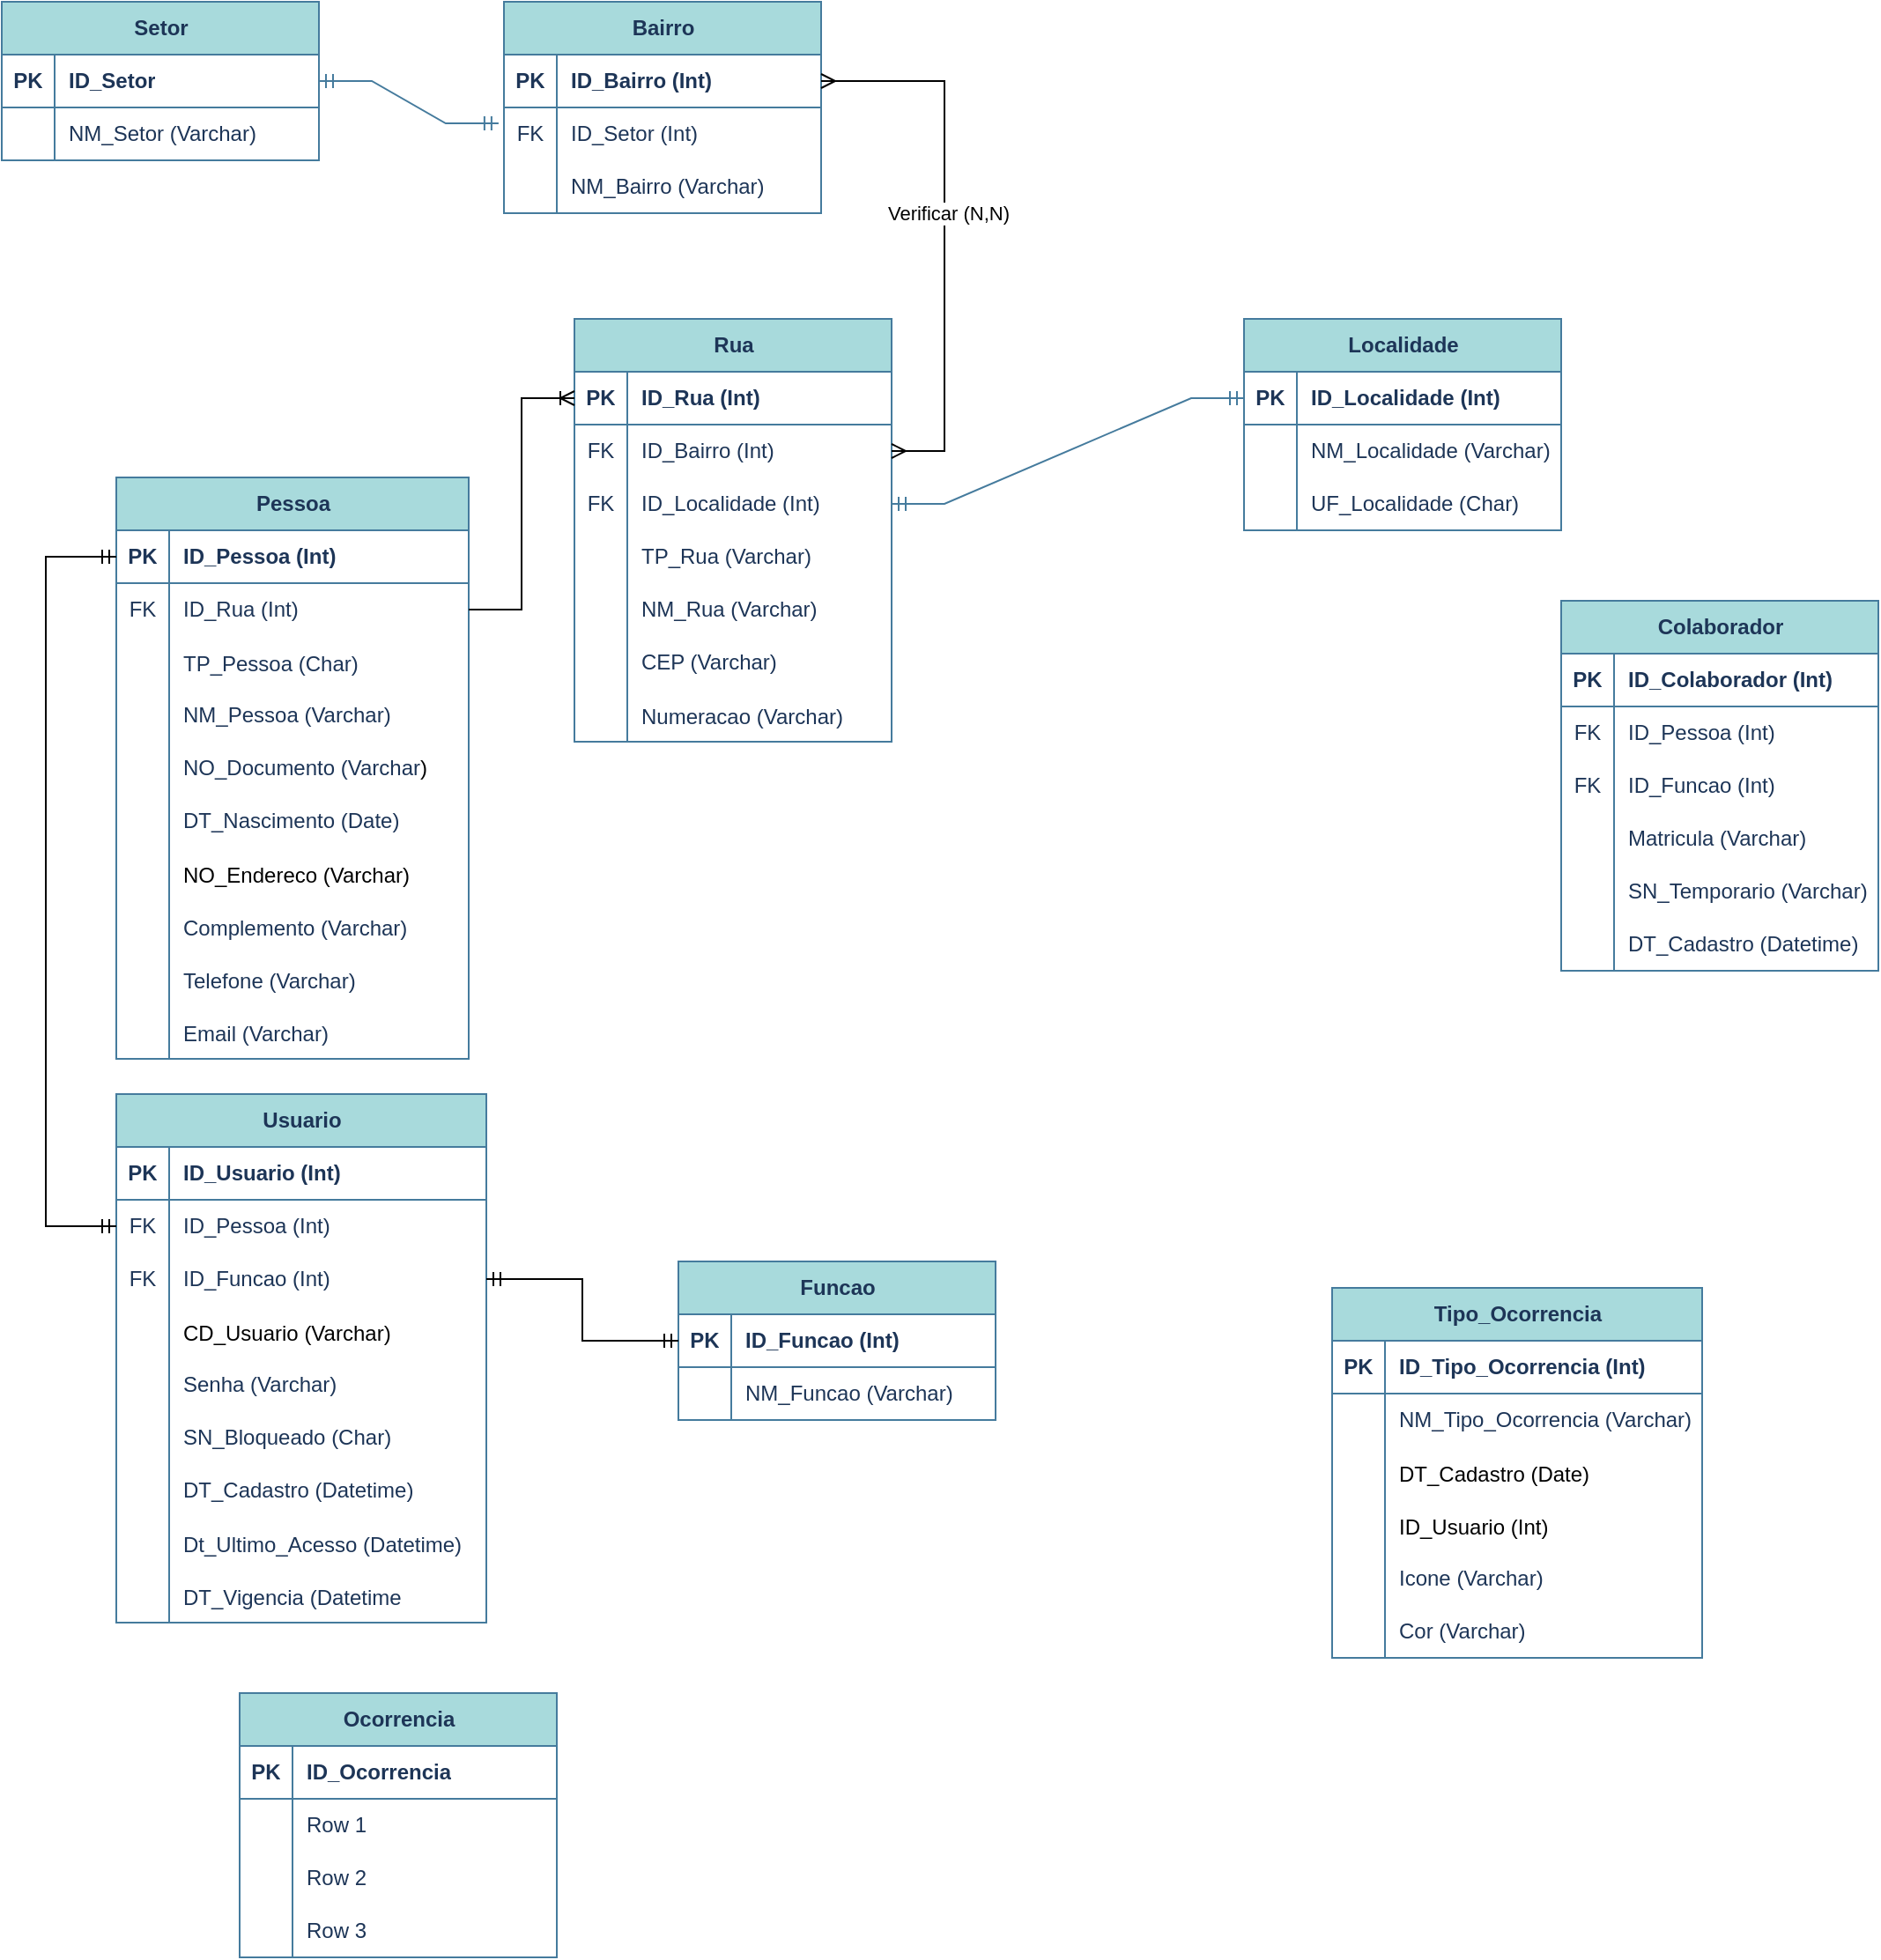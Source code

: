 <mxfile version="26.1.1">
  <diagram name="Página-1" id="gF8Y0aBMw474LKnlh-Pk">
    <mxGraphModel dx="1106" dy="2164" grid="1" gridSize="10" guides="1" tooltips="1" connect="1" arrows="1" fold="1" page="1" pageScale="1" pageWidth="1169" pageHeight="827" math="0" shadow="0">
      <root>
        <mxCell id="0" />
        <mxCell id="1" parent="0" />
        <mxCell id="97nbznt4gM2ICTW4yl7i-44" value="Usuario" style="shape=table;startSize=30;container=1;collapsible=1;childLayout=tableLayout;fixedRows=1;rowLines=0;fontStyle=1;align=center;resizeLast=1;html=1;labelBackgroundColor=none;fillColor=#A8DADC;strokeColor=#457B9D;fontColor=#1D3557;" parent="1" vertex="1">
          <mxGeometry x="90" y="-920" width="210" height="300" as="geometry" />
        </mxCell>
        <mxCell id="97nbznt4gM2ICTW4yl7i-45" value="" style="shape=tableRow;horizontal=0;startSize=0;swimlaneHead=0;swimlaneBody=0;fillColor=none;collapsible=0;dropTarget=0;points=[[0,0.5],[1,0.5]];portConstraint=eastwest;top=0;left=0;right=0;bottom=1;labelBackgroundColor=none;strokeColor=#457B9D;fontColor=#1D3557;fontStyle=0" parent="97nbznt4gM2ICTW4yl7i-44" vertex="1">
          <mxGeometry y="30" width="210" height="30" as="geometry" />
        </mxCell>
        <mxCell id="97nbznt4gM2ICTW4yl7i-46" value="PK" style="shape=partialRectangle;connectable=0;fillColor=none;top=0;left=0;bottom=0;right=0;fontStyle=1;overflow=hidden;whiteSpace=wrap;html=1;labelBackgroundColor=none;strokeColor=#457B9D;fontColor=#1D3557;" parent="97nbznt4gM2ICTW4yl7i-45" vertex="1">
          <mxGeometry width="30" height="30" as="geometry">
            <mxRectangle width="30" height="30" as="alternateBounds" />
          </mxGeometry>
        </mxCell>
        <mxCell id="97nbznt4gM2ICTW4yl7i-47" value="ID_Usuario (Int)" style="shape=partialRectangle;connectable=0;fillColor=none;top=0;left=0;bottom=0;right=0;align=left;spacingLeft=6;fontStyle=1;overflow=hidden;whiteSpace=wrap;html=1;labelBackgroundColor=none;strokeColor=#457B9D;fontColor=#1D3557;" parent="97nbznt4gM2ICTW4yl7i-45" vertex="1">
          <mxGeometry x="30" width="180" height="30" as="geometry">
            <mxRectangle width="180" height="30" as="alternateBounds" />
          </mxGeometry>
        </mxCell>
        <mxCell id="97nbznt4gM2ICTW4yl7i-62" value="" style="shape=tableRow;horizontal=0;startSize=0;swimlaneHead=0;swimlaneBody=0;fillColor=none;collapsible=0;dropTarget=0;points=[[0,0.5],[1,0.5]];portConstraint=eastwest;top=0;left=0;right=0;bottom=0;labelBackgroundColor=none;strokeColor=#457B9D;fontColor=#1D3557;fontStyle=0" parent="97nbznt4gM2ICTW4yl7i-44" vertex="1">
          <mxGeometry y="60" width="210" height="30" as="geometry" />
        </mxCell>
        <mxCell id="97nbznt4gM2ICTW4yl7i-63" value="FK" style="shape=partialRectangle;connectable=0;fillColor=none;top=0;left=0;bottom=0;right=0;fontStyle=0;overflow=hidden;whiteSpace=wrap;html=1;labelBackgroundColor=none;strokeColor=#457B9D;fontColor=#1D3557;" parent="97nbznt4gM2ICTW4yl7i-62" vertex="1">
          <mxGeometry width="30" height="30" as="geometry">
            <mxRectangle width="30" height="30" as="alternateBounds" />
          </mxGeometry>
        </mxCell>
        <mxCell id="97nbznt4gM2ICTW4yl7i-64" value="ID_Pessoa (Int)" style="shape=partialRectangle;connectable=0;fillColor=none;top=0;left=0;bottom=0;right=0;align=left;spacingLeft=6;fontStyle=0;overflow=hidden;whiteSpace=wrap;html=1;labelBackgroundColor=none;strokeColor=#457B9D;fontColor=#1D3557;" parent="97nbznt4gM2ICTW4yl7i-62" vertex="1">
          <mxGeometry x="30" width="180" height="30" as="geometry">
            <mxRectangle width="180" height="30" as="alternateBounds" />
          </mxGeometry>
        </mxCell>
        <mxCell id="97nbznt4gM2ICTW4yl7i-66" value="" style="shape=tableRow;horizontal=0;startSize=0;swimlaneHead=0;swimlaneBody=0;fillColor=none;collapsible=0;dropTarget=0;points=[[0,0.5],[1,0.5]];portConstraint=eastwest;top=0;left=0;right=0;bottom=0;labelBackgroundColor=none;strokeColor=#457B9D;fontColor=#1D3557;fontStyle=0" parent="97nbznt4gM2ICTW4yl7i-44" vertex="1">
          <mxGeometry y="90" width="210" height="30" as="geometry" />
        </mxCell>
        <mxCell id="97nbznt4gM2ICTW4yl7i-67" value="FK" style="shape=partialRectangle;connectable=0;fillColor=none;top=0;left=0;bottom=0;right=0;fontStyle=0;overflow=hidden;whiteSpace=wrap;html=1;labelBackgroundColor=none;strokeColor=#457B9D;fontColor=#1D3557;" parent="97nbznt4gM2ICTW4yl7i-66" vertex="1">
          <mxGeometry width="30" height="30" as="geometry">
            <mxRectangle width="30" height="30" as="alternateBounds" />
          </mxGeometry>
        </mxCell>
        <mxCell id="97nbznt4gM2ICTW4yl7i-68" value="ID_Funcao (Int)" style="shape=partialRectangle;connectable=0;fillColor=none;top=0;left=0;bottom=0;right=0;align=left;spacingLeft=6;fontStyle=0;overflow=hidden;whiteSpace=wrap;html=1;labelBackgroundColor=none;strokeColor=#457B9D;fontColor=#1D3557;" parent="97nbznt4gM2ICTW4yl7i-66" vertex="1">
          <mxGeometry x="30" width="180" height="30" as="geometry">
            <mxRectangle width="180" height="30" as="alternateBounds" />
          </mxGeometry>
        </mxCell>
        <mxCell id="LJKam-EW2DXBfLmI_Qiw-10" value="" style="shape=tableRow;horizontal=0;startSize=0;swimlaneHead=0;swimlaneBody=0;fillColor=none;collapsible=0;dropTarget=0;points=[[0,0.5],[1,0.5]];portConstraint=eastwest;top=0;left=0;right=0;bottom=0;" vertex="1" parent="97nbznt4gM2ICTW4yl7i-44">
          <mxGeometry y="120" width="210" height="30" as="geometry" />
        </mxCell>
        <mxCell id="LJKam-EW2DXBfLmI_Qiw-11" value="" style="shape=partialRectangle;connectable=0;fillColor=none;top=0;left=0;bottom=0;right=0;editable=1;overflow=hidden;" vertex="1" parent="LJKam-EW2DXBfLmI_Qiw-10">
          <mxGeometry width="30" height="30" as="geometry">
            <mxRectangle width="30" height="30" as="alternateBounds" />
          </mxGeometry>
        </mxCell>
        <mxCell id="LJKam-EW2DXBfLmI_Qiw-12" value="CD_Usuario (Varchar)" style="shape=partialRectangle;connectable=0;fillColor=none;top=0;left=0;bottom=0;right=0;align=left;spacingLeft=6;overflow=hidden;" vertex="1" parent="LJKam-EW2DXBfLmI_Qiw-10">
          <mxGeometry x="30" width="180" height="30" as="geometry">
            <mxRectangle width="180" height="30" as="alternateBounds" />
          </mxGeometry>
        </mxCell>
        <mxCell id="97nbznt4gM2ICTW4yl7i-48" value="" style="shape=tableRow;horizontal=0;startSize=0;swimlaneHead=0;swimlaneBody=0;fillColor=none;collapsible=0;dropTarget=0;points=[[0,0.5],[1,0.5]];portConstraint=eastwest;top=0;left=0;right=0;bottom=0;labelBackgroundColor=none;strokeColor=#457B9D;fontColor=#1D3557;fontStyle=0" parent="97nbznt4gM2ICTW4yl7i-44" vertex="1">
          <mxGeometry y="150" width="210" height="30" as="geometry" />
        </mxCell>
        <mxCell id="97nbznt4gM2ICTW4yl7i-49" value="" style="shape=partialRectangle;connectable=0;fillColor=none;top=0;left=0;bottom=0;right=0;editable=1;overflow=hidden;whiteSpace=wrap;html=1;labelBackgroundColor=none;strokeColor=#457B9D;fontColor=#1D3557;fontStyle=0" parent="97nbznt4gM2ICTW4yl7i-48" vertex="1">
          <mxGeometry width="30" height="30" as="geometry">
            <mxRectangle width="30" height="30" as="alternateBounds" />
          </mxGeometry>
        </mxCell>
        <mxCell id="97nbznt4gM2ICTW4yl7i-50" value="Senha (Varchar)" style="shape=partialRectangle;connectable=0;fillColor=none;top=0;left=0;bottom=0;right=0;align=left;spacingLeft=6;overflow=hidden;whiteSpace=wrap;html=1;labelBackgroundColor=none;strokeColor=#457B9D;fontColor=#1D3557;fontStyle=0" parent="97nbznt4gM2ICTW4yl7i-48" vertex="1">
          <mxGeometry x="30" width="180" height="30" as="geometry">
            <mxRectangle width="180" height="30" as="alternateBounds" />
          </mxGeometry>
        </mxCell>
        <mxCell id="97nbznt4gM2ICTW4yl7i-51" value="" style="shape=tableRow;horizontal=0;startSize=0;swimlaneHead=0;swimlaneBody=0;fillColor=none;collapsible=0;dropTarget=0;points=[[0,0.5],[1,0.5]];portConstraint=eastwest;top=0;left=0;right=0;bottom=0;labelBackgroundColor=none;strokeColor=#457B9D;fontColor=#1D3557;fontStyle=0" parent="97nbznt4gM2ICTW4yl7i-44" vertex="1">
          <mxGeometry y="180" width="210" height="30" as="geometry" />
        </mxCell>
        <mxCell id="97nbznt4gM2ICTW4yl7i-52" value="" style="shape=partialRectangle;connectable=0;fillColor=none;top=0;left=0;bottom=0;right=0;editable=1;overflow=hidden;whiteSpace=wrap;html=1;labelBackgroundColor=none;strokeColor=#457B9D;fontColor=#1D3557;fontStyle=0" parent="97nbznt4gM2ICTW4yl7i-51" vertex="1">
          <mxGeometry width="30" height="30" as="geometry">
            <mxRectangle width="30" height="30" as="alternateBounds" />
          </mxGeometry>
        </mxCell>
        <mxCell id="97nbznt4gM2ICTW4yl7i-53" value="SN_Bloqueado (Char)" style="shape=partialRectangle;connectable=0;fillColor=none;top=0;left=0;bottom=0;right=0;align=left;spacingLeft=6;overflow=hidden;whiteSpace=wrap;html=1;labelBackgroundColor=none;strokeColor=#457B9D;fontColor=#1D3557;fontStyle=0" parent="97nbznt4gM2ICTW4yl7i-51" vertex="1">
          <mxGeometry x="30" width="180" height="30" as="geometry">
            <mxRectangle width="180" height="30" as="alternateBounds" />
          </mxGeometry>
        </mxCell>
        <mxCell id="97nbznt4gM2ICTW4yl7i-54" value="" style="shape=tableRow;horizontal=0;startSize=0;swimlaneHead=0;swimlaneBody=0;fillColor=none;collapsible=0;dropTarget=0;points=[[0,0.5],[1,0.5]];portConstraint=eastwest;top=0;left=0;right=0;bottom=0;labelBackgroundColor=none;strokeColor=#457B9D;fontColor=#1D3557;fontStyle=0" parent="97nbznt4gM2ICTW4yl7i-44" vertex="1">
          <mxGeometry y="210" width="210" height="30" as="geometry" />
        </mxCell>
        <mxCell id="97nbznt4gM2ICTW4yl7i-55" value="" style="shape=partialRectangle;connectable=0;fillColor=none;top=0;left=0;bottom=0;right=0;editable=1;overflow=hidden;whiteSpace=wrap;html=1;labelBackgroundColor=none;strokeColor=#457B9D;fontColor=#1D3557;fontStyle=0" parent="97nbznt4gM2ICTW4yl7i-54" vertex="1">
          <mxGeometry width="30" height="30" as="geometry">
            <mxRectangle width="30" height="30" as="alternateBounds" />
          </mxGeometry>
        </mxCell>
        <mxCell id="97nbznt4gM2ICTW4yl7i-56" value="DT_Cadastro (Datetime)" style="shape=partialRectangle;connectable=0;fillColor=none;top=0;left=0;bottom=0;right=0;align=left;spacingLeft=6;overflow=hidden;whiteSpace=wrap;html=1;labelBackgroundColor=none;strokeColor=#457B9D;fontColor=#1D3557;fontStyle=0" parent="97nbznt4gM2ICTW4yl7i-54" vertex="1">
          <mxGeometry x="30" width="180" height="30" as="geometry">
            <mxRectangle width="180" height="30" as="alternateBounds" />
          </mxGeometry>
        </mxCell>
        <mxCell id="97nbznt4gM2ICTW4yl7i-70" value="" style="shape=tableRow;horizontal=0;startSize=0;swimlaneHead=0;swimlaneBody=0;fillColor=none;collapsible=0;dropTarget=0;points=[[0,0.5],[1,0.5]];portConstraint=eastwest;top=0;left=0;right=0;bottom=0;labelBackgroundColor=none;strokeColor=#457B9D;fontColor=#1D3557;fontStyle=0" parent="97nbznt4gM2ICTW4yl7i-44" vertex="1">
          <mxGeometry y="240" width="210" height="30" as="geometry" />
        </mxCell>
        <mxCell id="97nbznt4gM2ICTW4yl7i-71" value="" style="shape=partialRectangle;connectable=0;fillColor=none;top=0;left=0;bottom=0;right=0;editable=1;overflow=hidden;labelBackgroundColor=none;strokeColor=#457B9D;fontColor=#1D3557;fontStyle=0" parent="97nbznt4gM2ICTW4yl7i-70" vertex="1">
          <mxGeometry width="30" height="30" as="geometry">
            <mxRectangle width="30" height="30" as="alternateBounds" />
          </mxGeometry>
        </mxCell>
        <mxCell id="97nbznt4gM2ICTW4yl7i-72" value="Dt_Ultimo_Acesso (Datetime)" style="shape=partialRectangle;connectable=0;fillColor=none;top=0;left=0;bottom=0;right=0;align=left;spacingLeft=6;overflow=hidden;labelBackgroundColor=none;strokeColor=#457B9D;fontColor=#1D3557;fontStyle=0" parent="97nbznt4gM2ICTW4yl7i-70" vertex="1">
          <mxGeometry x="30" width="180" height="30" as="geometry">
            <mxRectangle width="180" height="30" as="alternateBounds" />
          </mxGeometry>
        </mxCell>
        <mxCell id="97nbznt4gM2ICTW4yl7i-86" value="" style="shape=tableRow;horizontal=0;startSize=0;swimlaneHead=0;swimlaneBody=0;fillColor=none;collapsible=0;dropTarget=0;points=[[0,0.5],[1,0.5]];portConstraint=eastwest;top=0;left=0;right=0;bottom=0;labelBackgroundColor=none;strokeColor=#457B9D;fontColor=#1D3557;fontStyle=0" parent="97nbznt4gM2ICTW4yl7i-44" vertex="1">
          <mxGeometry y="270" width="210" height="30" as="geometry" />
        </mxCell>
        <mxCell id="97nbznt4gM2ICTW4yl7i-87" value="" style="shape=partialRectangle;connectable=0;fillColor=none;top=0;left=0;bottom=0;right=0;editable=1;overflow=hidden;labelBackgroundColor=none;strokeColor=#457B9D;fontColor=#1D3557;fontStyle=0" parent="97nbznt4gM2ICTW4yl7i-86" vertex="1">
          <mxGeometry width="30" height="30" as="geometry">
            <mxRectangle width="30" height="30" as="alternateBounds" />
          </mxGeometry>
        </mxCell>
        <mxCell id="97nbznt4gM2ICTW4yl7i-88" value="DT_Vigencia (Datetime" style="shape=partialRectangle;connectable=0;fillColor=none;top=0;left=0;bottom=0;right=0;align=left;spacingLeft=6;overflow=hidden;labelBackgroundColor=none;strokeColor=#457B9D;fontColor=#1D3557;fontStyle=0" parent="97nbznt4gM2ICTW4yl7i-86" vertex="1">
          <mxGeometry x="30" width="180" height="30" as="geometry">
            <mxRectangle width="180" height="30" as="alternateBounds" />
          </mxGeometry>
        </mxCell>
        <mxCell id="97nbznt4gM2ICTW4yl7i-73" value="Funcao" style="shape=table;startSize=30;container=1;collapsible=1;childLayout=tableLayout;fixedRows=1;rowLines=0;fontStyle=1;align=center;resizeLast=1;html=1;labelBackgroundColor=none;fillColor=#A8DADC;strokeColor=#457B9D;fontColor=#1D3557;" parent="1" vertex="1">
          <mxGeometry x="409" y="-825" width="180" height="90" as="geometry" />
        </mxCell>
        <mxCell id="97nbznt4gM2ICTW4yl7i-74" value="" style="shape=tableRow;horizontal=0;startSize=0;swimlaneHead=0;swimlaneBody=0;fillColor=none;collapsible=0;dropTarget=0;points=[[0,0.5],[1,0.5]];portConstraint=eastwest;top=0;left=0;right=0;bottom=1;labelBackgroundColor=none;strokeColor=#457B9D;fontColor=#1D3557;fontStyle=0" parent="97nbznt4gM2ICTW4yl7i-73" vertex="1">
          <mxGeometry y="30" width="180" height="30" as="geometry" />
        </mxCell>
        <mxCell id="97nbznt4gM2ICTW4yl7i-75" value="PK" style="shape=partialRectangle;connectable=0;fillColor=none;top=0;left=0;bottom=0;right=0;fontStyle=1;overflow=hidden;whiteSpace=wrap;html=1;labelBackgroundColor=none;strokeColor=#457B9D;fontColor=#1D3557;" parent="97nbznt4gM2ICTW4yl7i-74" vertex="1">
          <mxGeometry width="30" height="30" as="geometry">
            <mxRectangle width="30" height="30" as="alternateBounds" />
          </mxGeometry>
        </mxCell>
        <mxCell id="97nbznt4gM2ICTW4yl7i-76" value="ID_Funcao (Int)" style="shape=partialRectangle;connectable=0;fillColor=none;top=0;left=0;bottom=0;right=0;align=left;spacingLeft=6;fontStyle=1;overflow=hidden;whiteSpace=wrap;html=1;labelBackgroundColor=none;strokeColor=#457B9D;fontColor=#1D3557;" parent="97nbznt4gM2ICTW4yl7i-74" vertex="1">
          <mxGeometry x="30" width="150" height="30" as="geometry">
            <mxRectangle width="150" height="30" as="alternateBounds" />
          </mxGeometry>
        </mxCell>
        <mxCell id="97nbznt4gM2ICTW4yl7i-77" value="" style="shape=tableRow;horizontal=0;startSize=0;swimlaneHead=0;swimlaneBody=0;fillColor=none;collapsible=0;dropTarget=0;points=[[0,0.5],[1,0.5]];portConstraint=eastwest;top=0;left=0;right=0;bottom=0;labelBackgroundColor=none;strokeColor=#457B9D;fontColor=#1D3557;fontStyle=0" parent="97nbznt4gM2ICTW4yl7i-73" vertex="1">
          <mxGeometry y="60" width="180" height="30" as="geometry" />
        </mxCell>
        <mxCell id="97nbznt4gM2ICTW4yl7i-78" value="" style="shape=partialRectangle;connectable=0;fillColor=none;top=0;left=0;bottom=0;right=0;editable=1;overflow=hidden;whiteSpace=wrap;html=1;labelBackgroundColor=none;strokeColor=#457B9D;fontColor=#1D3557;fontStyle=0" parent="97nbznt4gM2ICTW4yl7i-77" vertex="1">
          <mxGeometry width="30" height="30" as="geometry">
            <mxRectangle width="30" height="30" as="alternateBounds" />
          </mxGeometry>
        </mxCell>
        <mxCell id="97nbznt4gM2ICTW4yl7i-79" value="NM_Funcao (Varchar)" style="shape=partialRectangle;connectable=0;fillColor=none;top=0;left=0;bottom=0;right=0;align=left;spacingLeft=6;overflow=hidden;whiteSpace=wrap;html=1;labelBackgroundColor=none;strokeColor=#457B9D;fontColor=#1D3557;fontStyle=0" parent="97nbznt4gM2ICTW4yl7i-77" vertex="1">
          <mxGeometry x="30" width="150" height="30" as="geometry">
            <mxRectangle width="150" height="30" as="alternateBounds" />
          </mxGeometry>
        </mxCell>
        <mxCell id="97nbznt4gM2ICTW4yl7i-94" value="&lt;span style=&quot;white-space: pre;&quot;&gt;Colaborador&lt;/span&gt;" style="shape=table;startSize=30;container=1;collapsible=1;childLayout=tableLayout;fixedRows=1;rowLines=0;fontStyle=1;align=center;resizeLast=1;html=1;labelBackgroundColor=none;fillColor=#A8DADC;strokeColor=#457B9D;fontColor=#1D3557;" parent="1" vertex="1">
          <mxGeometry x="910" y="-1200" width="180" height="210" as="geometry" />
        </mxCell>
        <mxCell id="97nbznt4gM2ICTW4yl7i-95" value="" style="shape=tableRow;horizontal=0;startSize=0;swimlaneHead=0;swimlaneBody=0;fillColor=none;collapsible=0;dropTarget=0;points=[[0,0.5],[1,0.5]];portConstraint=eastwest;top=0;left=0;right=0;bottom=1;labelBackgroundColor=none;strokeColor=#457B9D;fontColor=#1D3557;fontStyle=0" parent="97nbznt4gM2ICTW4yl7i-94" vertex="1">
          <mxGeometry y="30" width="180" height="30" as="geometry" />
        </mxCell>
        <mxCell id="97nbznt4gM2ICTW4yl7i-96" value="PK" style="shape=partialRectangle;connectable=0;fillColor=none;top=0;left=0;bottom=0;right=0;fontStyle=1;overflow=hidden;whiteSpace=wrap;html=1;labelBackgroundColor=none;strokeColor=#457B9D;fontColor=#1D3557;" parent="97nbznt4gM2ICTW4yl7i-95" vertex="1">
          <mxGeometry width="30" height="30" as="geometry">
            <mxRectangle width="30" height="30" as="alternateBounds" />
          </mxGeometry>
        </mxCell>
        <mxCell id="97nbznt4gM2ICTW4yl7i-97" value="ID_Colaborador (Int)" style="shape=partialRectangle;connectable=0;fillColor=none;top=0;left=0;bottom=0;right=0;align=left;spacingLeft=6;fontStyle=1;overflow=hidden;whiteSpace=wrap;html=1;labelBackgroundColor=none;strokeColor=#457B9D;fontColor=#1D3557;" parent="97nbznt4gM2ICTW4yl7i-95" vertex="1">
          <mxGeometry x="30" width="150" height="30" as="geometry">
            <mxRectangle width="150" height="30" as="alternateBounds" />
          </mxGeometry>
        </mxCell>
        <mxCell id="97nbznt4gM2ICTW4yl7i-107" value="" style="shape=tableRow;horizontal=0;startSize=0;swimlaneHead=0;swimlaneBody=0;fillColor=none;collapsible=0;dropTarget=0;points=[[0,0.5],[1,0.5]];portConstraint=eastwest;top=0;left=0;right=0;bottom=0;labelBackgroundColor=none;strokeColor=#457B9D;fontColor=#1D3557;fontStyle=0" parent="97nbznt4gM2ICTW4yl7i-94" vertex="1">
          <mxGeometry y="60" width="180" height="30" as="geometry" />
        </mxCell>
        <mxCell id="97nbznt4gM2ICTW4yl7i-108" value="FK" style="shape=partialRectangle;connectable=0;fillColor=none;top=0;left=0;bottom=0;right=0;fontStyle=0;overflow=hidden;whiteSpace=wrap;html=1;labelBackgroundColor=none;strokeColor=#457B9D;fontColor=#1D3557;" parent="97nbznt4gM2ICTW4yl7i-107" vertex="1">
          <mxGeometry width="30" height="30" as="geometry">
            <mxRectangle width="30" height="30" as="alternateBounds" />
          </mxGeometry>
        </mxCell>
        <mxCell id="97nbznt4gM2ICTW4yl7i-109" value="ID_Pessoa (Int)" style="shape=partialRectangle;connectable=0;fillColor=none;top=0;left=0;bottom=0;right=0;align=left;spacingLeft=6;fontStyle=0;overflow=hidden;whiteSpace=wrap;html=1;labelBackgroundColor=none;strokeColor=#457B9D;fontColor=#1D3557;" parent="97nbznt4gM2ICTW4yl7i-107" vertex="1">
          <mxGeometry x="30" width="150" height="30" as="geometry">
            <mxRectangle width="150" height="30" as="alternateBounds" />
          </mxGeometry>
        </mxCell>
        <mxCell id="97nbznt4gM2ICTW4yl7i-110" value="" style="shape=tableRow;horizontal=0;startSize=0;swimlaneHead=0;swimlaneBody=0;fillColor=none;collapsible=0;dropTarget=0;points=[[0,0.5],[1,0.5]];portConstraint=eastwest;top=0;left=0;right=0;bottom=0;labelBackgroundColor=none;strokeColor=#457B9D;fontColor=#1D3557;fontStyle=0" parent="97nbznt4gM2ICTW4yl7i-94" vertex="1">
          <mxGeometry y="90" width="180" height="30" as="geometry" />
        </mxCell>
        <mxCell id="97nbznt4gM2ICTW4yl7i-111" value="FK" style="shape=partialRectangle;connectable=0;fillColor=none;top=0;left=0;bottom=0;right=0;fontStyle=0;overflow=hidden;whiteSpace=wrap;html=1;labelBackgroundColor=none;strokeColor=#457B9D;fontColor=#1D3557;" parent="97nbznt4gM2ICTW4yl7i-110" vertex="1">
          <mxGeometry width="30" height="30" as="geometry">
            <mxRectangle width="30" height="30" as="alternateBounds" />
          </mxGeometry>
        </mxCell>
        <mxCell id="97nbznt4gM2ICTW4yl7i-112" value="ID_Funcao (Int)&amp;nbsp;" style="shape=partialRectangle;connectable=0;fillColor=none;top=0;left=0;bottom=0;right=0;align=left;spacingLeft=6;fontStyle=0;overflow=hidden;whiteSpace=wrap;html=1;labelBackgroundColor=none;strokeColor=#457B9D;fontColor=#1D3557;" parent="97nbznt4gM2ICTW4yl7i-110" vertex="1">
          <mxGeometry x="30" width="150" height="30" as="geometry">
            <mxRectangle width="150" height="30" as="alternateBounds" />
          </mxGeometry>
        </mxCell>
        <mxCell id="97nbznt4gM2ICTW4yl7i-98" value="" style="shape=tableRow;horizontal=0;startSize=0;swimlaneHead=0;swimlaneBody=0;fillColor=none;collapsible=0;dropTarget=0;points=[[0,0.5],[1,0.5]];portConstraint=eastwest;top=0;left=0;right=0;bottom=0;labelBackgroundColor=none;strokeColor=#457B9D;fontColor=#1D3557;fontStyle=0" parent="97nbznt4gM2ICTW4yl7i-94" vertex="1">
          <mxGeometry y="120" width="180" height="30" as="geometry" />
        </mxCell>
        <mxCell id="97nbznt4gM2ICTW4yl7i-99" value="" style="shape=partialRectangle;connectable=0;fillColor=none;top=0;left=0;bottom=0;right=0;editable=1;overflow=hidden;whiteSpace=wrap;html=1;labelBackgroundColor=none;strokeColor=#457B9D;fontColor=#1D3557;fontStyle=0" parent="97nbznt4gM2ICTW4yl7i-98" vertex="1">
          <mxGeometry width="30" height="30" as="geometry">
            <mxRectangle width="30" height="30" as="alternateBounds" />
          </mxGeometry>
        </mxCell>
        <mxCell id="97nbznt4gM2ICTW4yl7i-100" value="Matricula (Varchar)" style="shape=partialRectangle;connectable=0;fillColor=none;top=0;left=0;bottom=0;right=0;align=left;spacingLeft=6;overflow=hidden;whiteSpace=wrap;html=1;labelBackgroundColor=none;strokeColor=#457B9D;fontColor=#1D3557;fontStyle=0" parent="97nbznt4gM2ICTW4yl7i-98" vertex="1">
          <mxGeometry x="30" width="150" height="30" as="geometry">
            <mxRectangle width="150" height="30" as="alternateBounds" />
          </mxGeometry>
        </mxCell>
        <mxCell id="97nbznt4gM2ICTW4yl7i-101" value="" style="shape=tableRow;horizontal=0;startSize=0;swimlaneHead=0;swimlaneBody=0;fillColor=none;collapsible=0;dropTarget=0;points=[[0,0.5],[1,0.5]];portConstraint=eastwest;top=0;left=0;right=0;bottom=0;labelBackgroundColor=none;strokeColor=#457B9D;fontColor=#1D3557;fontStyle=0" parent="97nbznt4gM2ICTW4yl7i-94" vertex="1">
          <mxGeometry y="150" width="180" height="30" as="geometry" />
        </mxCell>
        <mxCell id="97nbznt4gM2ICTW4yl7i-102" value="" style="shape=partialRectangle;connectable=0;fillColor=none;top=0;left=0;bottom=0;right=0;editable=1;overflow=hidden;whiteSpace=wrap;html=1;labelBackgroundColor=none;strokeColor=#457B9D;fontColor=#1D3557;fontStyle=0" parent="97nbznt4gM2ICTW4yl7i-101" vertex="1">
          <mxGeometry width="30" height="30" as="geometry">
            <mxRectangle width="30" height="30" as="alternateBounds" />
          </mxGeometry>
        </mxCell>
        <mxCell id="97nbznt4gM2ICTW4yl7i-103" value="SN_Temporario (Varchar)" style="shape=partialRectangle;connectable=0;fillColor=none;top=0;left=0;bottom=0;right=0;align=left;spacingLeft=6;overflow=hidden;whiteSpace=wrap;html=1;labelBackgroundColor=none;strokeColor=#457B9D;fontColor=#1D3557;fontStyle=0" parent="97nbznt4gM2ICTW4yl7i-101" vertex="1">
          <mxGeometry x="30" width="150" height="30" as="geometry">
            <mxRectangle width="150" height="30" as="alternateBounds" />
          </mxGeometry>
        </mxCell>
        <mxCell id="97nbznt4gM2ICTW4yl7i-104" value="" style="shape=tableRow;horizontal=0;startSize=0;swimlaneHead=0;swimlaneBody=0;fillColor=none;collapsible=0;dropTarget=0;points=[[0,0.5],[1,0.5]];portConstraint=eastwest;top=0;left=0;right=0;bottom=0;labelBackgroundColor=none;strokeColor=#457B9D;fontColor=#1D3557;fontStyle=0" parent="97nbznt4gM2ICTW4yl7i-94" vertex="1">
          <mxGeometry y="180" width="180" height="30" as="geometry" />
        </mxCell>
        <mxCell id="97nbznt4gM2ICTW4yl7i-105" value="" style="shape=partialRectangle;connectable=0;fillColor=none;top=0;left=0;bottom=0;right=0;editable=1;overflow=hidden;whiteSpace=wrap;html=1;labelBackgroundColor=none;strokeColor=#457B9D;fontColor=#1D3557;fontStyle=0" parent="97nbznt4gM2ICTW4yl7i-104" vertex="1">
          <mxGeometry width="30" height="30" as="geometry">
            <mxRectangle width="30" height="30" as="alternateBounds" />
          </mxGeometry>
        </mxCell>
        <mxCell id="97nbznt4gM2ICTW4yl7i-106" value="DT_Cadastro (Datetime)" style="shape=partialRectangle;connectable=0;fillColor=none;top=0;left=0;bottom=0;right=0;align=left;spacingLeft=6;overflow=hidden;whiteSpace=wrap;html=1;labelBackgroundColor=none;strokeColor=#457B9D;fontColor=#1D3557;fontStyle=0" parent="97nbznt4gM2ICTW4yl7i-104" vertex="1">
          <mxGeometry x="30" width="150" height="30" as="geometry">
            <mxRectangle width="150" height="30" as="alternateBounds" />
          </mxGeometry>
        </mxCell>
        <mxCell id="97nbznt4gM2ICTW4yl7i-126" value="Bairro" style="shape=table;startSize=30;container=1;collapsible=1;childLayout=tableLayout;fixedRows=1;rowLines=0;fontStyle=1;align=center;resizeLast=1;html=1;labelBackgroundColor=none;fillColor=#A8DADC;strokeColor=#457B9D;fontColor=#1D3557;" parent="1" vertex="1">
          <mxGeometry x="310" y="-1540" width="180" height="120" as="geometry" />
        </mxCell>
        <mxCell id="97nbznt4gM2ICTW4yl7i-127" value="" style="shape=tableRow;horizontal=0;startSize=0;swimlaneHead=0;swimlaneBody=0;fillColor=none;collapsible=0;dropTarget=0;points=[[0,0.5],[1,0.5]];portConstraint=eastwest;top=0;left=0;right=0;bottom=1;labelBackgroundColor=none;strokeColor=#457B9D;fontColor=#1D3557;fontStyle=0" parent="97nbznt4gM2ICTW4yl7i-126" vertex="1">
          <mxGeometry y="30" width="180" height="30" as="geometry" />
        </mxCell>
        <mxCell id="97nbznt4gM2ICTW4yl7i-128" value="PK" style="shape=partialRectangle;connectable=0;fillColor=none;top=0;left=0;bottom=0;right=0;fontStyle=1;overflow=hidden;whiteSpace=wrap;html=1;labelBackgroundColor=none;strokeColor=#457B9D;fontColor=#1D3557;" parent="97nbznt4gM2ICTW4yl7i-127" vertex="1">
          <mxGeometry width="30" height="30" as="geometry">
            <mxRectangle width="30" height="30" as="alternateBounds" />
          </mxGeometry>
        </mxCell>
        <mxCell id="97nbznt4gM2ICTW4yl7i-129" value="ID_Bairro (Int)" style="shape=partialRectangle;connectable=0;fillColor=none;top=0;left=0;bottom=0;right=0;align=left;spacingLeft=6;fontStyle=1;overflow=hidden;whiteSpace=wrap;html=1;labelBackgroundColor=none;strokeColor=#457B9D;fontColor=#1D3557;" parent="97nbznt4gM2ICTW4yl7i-127" vertex="1">
          <mxGeometry x="30" width="150" height="30" as="geometry">
            <mxRectangle width="150" height="30" as="alternateBounds" />
          </mxGeometry>
        </mxCell>
        <mxCell id="97nbznt4gM2ICTW4yl7i-146" value="" style="shape=tableRow;horizontal=0;startSize=0;swimlaneHead=0;swimlaneBody=0;fillColor=none;collapsible=0;dropTarget=0;points=[[0,0.5],[1,0.5]];portConstraint=eastwest;top=0;left=0;right=0;bottom=0;labelBackgroundColor=none;strokeColor=#457B9D;fontColor=#1D3557;fontStyle=0" parent="97nbznt4gM2ICTW4yl7i-126" vertex="1">
          <mxGeometry y="60" width="180" height="30" as="geometry" />
        </mxCell>
        <mxCell id="97nbznt4gM2ICTW4yl7i-147" value="FK" style="shape=partialRectangle;connectable=0;fillColor=none;top=0;left=0;bottom=0;right=0;fontStyle=0;overflow=hidden;whiteSpace=wrap;html=1;labelBackgroundColor=none;strokeColor=#457B9D;fontColor=#1D3557;" parent="97nbznt4gM2ICTW4yl7i-146" vertex="1">
          <mxGeometry width="30" height="30" as="geometry">
            <mxRectangle width="30" height="30" as="alternateBounds" />
          </mxGeometry>
        </mxCell>
        <mxCell id="97nbznt4gM2ICTW4yl7i-148" value="ID_Setor (Int)" style="shape=partialRectangle;connectable=0;fillColor=none;top=0;left=0;bottom=0;right=0;align=left;spacingLeft=6;fontStyle=0;overflow=hidden;whiteSpace=wrap;html=1;labelBackgroundColor=none;strokeColor=#457B9D;fontColor=#1D3557;" parent="97nbznt4gM2ICTW4yl7i-146" vertex="1">
          <mxGeometry x="30" width="150" height="30" as="geometry">
            <mxRectangle width="150" height="30" as="alternateBounds" />
          </mxGeometry>
        </mxCell>
        <mxCell id="97nbznt4gM2ICTW4yl7i-130" value="" style="shape=tableRow;horizontal=0;startSize=0;swimlaneHead=0;swimlaneBody=0;fillColor=none;collapsible=0;dropTarget=0;points=[[0,0.5],[1,0.5]];portConstraint=eastwest;top=0;left=0;right=0;bottom=0;labelBackgroundColor=none;strokeColor=#457B9D;fontColor=#1D3557;fontStyle=0" parent="97nbznt4gM2ICTW4yl7i-126" vertex="1">
          <mxGeometry y="90" width="180" height="30" as="geometry" />
        </mxCell>
        <mxCell id="97nbznt4gM2ICTW4yl7i-131" value="" style="shape=partialRectangle;connectable=0;fillColor=none;top=0;left=0;bottom=0;right=0;editable=1;overflow=hidden;whiteSpace=wrap;html=1;labelBackgroundColor=none;strokeColor=#457B9D;fontColor=#1D3557;fontStyle=0" parent="97nbznt4gM2ICTW4yl7i-130" vertex="1">
          <mxGeometry width="30" height="30" as="geometry">
            <mxRectangle width="30" height="30" as="alternateBounds" />
          </mxGeometry>
        </mxCell>
        <mxCell id="97nbznt4gM2ICTW4yl7i-132" value="NM_Bairro (Varchar)" style="shape=partialRectangle;connectable=0;fillColor=none;top=0;left=0;bottom=0;right=0;align=left;spacingLeft=6;overflow=hidden;whiteSpace=wrap;html=1;labelBackgroundColor=none;strokeColor=#457B9D;fontColor=#1D3557;fontStyle=0" parent="97nbznt4gM2ICTW4yl7i-130" vertex="1">
          <mxGeometry x="30" width="150" height="30" as="geometry">
            <mxRectangle width="150" height="30" as="alternateBounds" />
          </mxGeometry>
        </mxCell>
        <mxCell id="97nbznt4gM2ICTW4yl7i-149" value="Tipo_Ocorrencia" style="shape=table;startSize=30;container=1;collapsible=1;childLayout=tableLayout;fixedRows=1;rowLines=0;fontStyle=1;align=center;resizeLast=1;html=1;labelBackgroundColor=none;fillColor=#A8DADC;strokeColor=#457B9D;fontColor=#1D3557;" parent="1" vertex="1">
          <mxGeometry x="780" y="-810" width="210" height="210" as="geometry" />
        </mxCell>
        <mxCell id="97nbznt4gM2ICTW4yl7i-150" value="" style="shape=tableRow;horizontal=0;startSize=0;swimlaneHead=0;swimlaneBody=0;fillColor=none;collapsible=0;dropTarget=0;points=[[0,0.5],[1,0.5]];portConstraint=eastwest;top=0;left=0;right=0;bottom=1;labelBackgroundColor=none;strokeColor=#457B9D;fontColor=#1D3557;fontStyle=0" parent="97nbznt4gM2ICTW4yl7i-149" vertex="1">
          <mxGeometry y="30" width="210" height="30" as="geometry" />
        </mxCell>
        <mxCell id="97nbznt4gM2ICTW4yl7i-151" value="PK" style="shape=partialRectangle;connectable=0;fillColor=none;top=0;left=0;bottom=0;right=0;fontStyle=1;overflow=hidden;whiteSpace=wrap;html=1;labelBackgroundColor=none;strokeColor=#457B9D;fontColor=#1D3557;" parent="97nbznt4gM2ICTW4yl7i-150" vertex="1">
          <mxGeometry width="30" height="30" as="geometry">
            <mxRectangle width="30" height="30" as="alternateBounds" />
          </mxGeometry>
        </mxCell>
        <mxCell id="97nbznt4gM2ICTW4yl7i-152" value="ID_Tipo_Ocorrencia (Int)" style="shape=partialRectangle;connectable=0;fillColor=none;top=0;left=0;bottom=0;right=0;align=left;spacingLeft=6;fontStyle=1;overflow=hidden;whiteSpace=wrap;html=1;labelBackgroundColor=none;strokeColor=#457B9D;fontColor=#1D3557;" parent="97nbznt4gM2ICTW4yl7i-150" vertex="1">
          <mxGeometry x="30" width="180" height="30" as="geometry">
            <mxRectangle width="180" height="30" as="alternateBounds" />
          </mxGeometry>
        </mxCell>
        <mxCell id="97nbznt4gM2ICTW4yl7i-153" value="" style="shape=tableRow;horizontal=0;startSize=0;swimlaneHead=0;swimlaneBody=0;fillColor=none;collapsible=0;dropTarget=0;points=[[0,0.5],[1,0.5]];portConstraint=eastwest;top=0;left=0;right=0;bottom=0;labelBackgroundColor=none;strokeColor=#457B9D;fontColor=#1D3557;fontStyle=0" parent="97nbznt4gM2ICTW4yl7i-149" vertex="1">
          <mxGeometry y="60" width="210" height="30" as="geometry" />
        </mxCell>
        <mxCell id="97nbznt4gM2ICTW4yl7i-154" value="" style="shape=partialRectangle;connectable=0;fillColor=none;top=0;left=0;bottom=0;right=0;editable=1;overflow=hidden;whiteSpace=wrap;html=1;labelBackgroundColor=none;strokeColor=#457B9D;fontColor=#1D3557;fontStyle=0" parent="97nbznt4gM2ICTW4yl7i-153" vertex="1">
          <mxGeometry width="30" height="30" as="geometry">
            <mxRectangle width="30" height="30" as="alternateBounds" />
          </mxGeometry>
        </mxCell>
        <mxCell id="97nbznt4gM2ICTW4yl7i-155" value="NM_Tipo_Ocorrencia (Varchar)" style="shape=partialRectangle;connectable=0;fillColor=none;top=0;left=0;bottom=0;right=0;align=left;spacingLeft=6;overflow=hidden;whiteSpace=wrap;html=1;labelBackgroundColor=none;strokeColor=#457B9D;fontColor=#1D3557;fontStyle=0" parent="97nbznt4gM2ICTW4yl7i-153" vertex="1">
          <mxGeometry x="30" width="180" height="30" as="geometry">
            <mxRectangle width="180" height="30" as="alternateBounds" />
          </mxGeometry>
        </mxCell>
        <mxCell id="LJKam-EW2DXBfLmI_Qiw-2" value="" style="shape=tableRow;horizontal=0;startSize=0;swimlaneHead=0;swimlaneBody=0;fillColor=none;collapsible=0;dropTarget=0;points=[[0,0.5],[1,0.5]];portConstraint=eastwest;top=0;left=0;right=0;bottom=0;" vertex="1" parent="97nbznt4gM2ICTW4yl7i-149">
          <mxGeometry y="90" width="210" height="30" as="geometry" />
        </mxCell>
        <mxCell id="LJKam-EW2DXBfLmI_Qiw-3" value="" style="shape=partialRectangle;connectable=0;fillColor=none;top=0;left=0;bottom=0;right=0;editable=1;overflow=hidden;" vertex="1" parent="LJKam-EW2DXBfLmI_Qiw-2">
          <mxGeometry width="30" height="30" as="geometry">
            <mxRectangle width="30" height="30" as="alternateBounds" />
          </mxGeometry>
        </mxCell>
        <mxCell id="LJKam-EW2DXBfLmI_Qiw-4" value="DT_Cadastro (Date)" style="shape=partialRectangle;connectable=0;fillColor=none;top=0;left=0;bottom=0;right=0;align=left;spacingLeft=6;overflow=hidden;" vertex="1" parent="LJKam-EW2DXBfLmI_Qiw-2">
          <mxGeometry x="30" width="180" height="30" as="geometry">
            <mxRectangle width="180" height="30" as="alternateBounds" />
          </mxGeometry>
        </mxCell>
        <mxCell id="LJKam-EW2DXBfLmI_Qiw-6" value="" style="shape=tableRow;horizontal=0;startSize=0;swimlaneHead=0;swimlaneBody=0;fillColor=none;collapsible=0;dropTarget=0;points=[[0,0.5],[1,0.5]];portConstraint=eastwest;top=0;left=0;right=0;bottom=0;" vertex="1" parent="97nbznt4gM2ICTW4yl7i-149">
          <mxGeometry y="120" width="210" height="30" as="geometry" />
        </mxCell>
        <mxCell id="LJKam-EW2DXBfLmI_Qiw-7" value="" style="shape=partialRectangle;connectable=0;fillColor=none;top=0;left=0;bottom=0;right=0;editable=1;overflow=hidden;" vertex="1" parent="LJKam-EW2DXBfLmI_Qiw-6">
          <mxGeometry width="30" height="30" as="geometry">
            <mxRectangle width="30" height="30" as="alternateBounds" />
          </mxGeometry>
        </mxCell>
        <mxCell id="LJKam-EW2DXBfLmI_Qiw-8" value="ID_Usuario (Int)" style="shape=partialRectangle;connectable=0;fillColor=none;top=0;left=0;bottom=0;right=0;align=left;spacingLeft=6;overflow=hidden;" vertex="1" parent="LJKam-EW2DXBfLmI_Qiw-6">
          <mxGeometry x="30" width="180" height="30" as="geometry">
            <mxRectangle width="180" height="30" as="alternateBounds" />
          </mxGeometry>
        </mxCell>
        <mxCell id="97nbznt4gM2ICTW4yl7i-156" value="" style="shape=tableRow;horizontal=0;startSize=0;swimlaneHead=0;swimlaneBody=0;fillColor=none;collapsible=0;dropTarget=0;points=[[0,0.5],[1,0.5]];portConstraint=eastwest;top=0;left=0;right=0;bottom=0;labelBackgroundColor=none;strokeColor=#457B9D;fontColor=#1D3557;fontStyle=0" parent="97nbznt4gM2ICTW4yl7i-149" vertex="1">
          <mxGeometry y="150" width="210" height="30" as="geometry" />
        </mxCell>
        <mxCell id="97nbznt4gM2ICTW4yl7i-157" value="" style="shape=partialRectangle;connectable=0;fillColor=none;top=0;left=0;bottom=0;right=0;editable=1;overflow=hidden;whiteSpace=wrap;html=1;labelBackgroundColor=none;strokeColor=#457B9D;fontColor=#1D3557;fontStyle=0" parent="97nbznt4gM2ICTW4yl7i-156" vertex="1">
          <mxGeometry width="30" height="30" as="geometry">
            <mxRectangle width="30" height="30" as="alternateBounds" />
          </mxGeometry>
        </mxCell>
        <mxCell id="97nbznt4gM2ICTW4yl7i-158" value="Icone (Varchar)" style="shape=partialRectangle;connectable=0;fillColor=none;top=0;left=0;bottom=0;right=0;align=left;spacingLeft=6;overflow=hidden;whiteSpace=wrap;html=1;labelBackgroundColor=none;strokeColor=#457B9D;fontColor=#1D3557;fontStyle=0" parent="97nbznt4gM2ICTW4yl7i-156" vertex="1">
          <mxGeometry x="30" width="180" height="30" as="geometry">
            <mxRectangle width="180" height="30" as="alternateBounds" />
          </mxGeometry>
        </mxCell>
        <mxCell id="97nbznt4gM2ICTW4yl7i-159" value="" style="shape=tableRow;horizontal=0;startSize=0;swimlaneHead=0;swimlaneBody=0;fillColor=none;collapsible=0;dropTarget=0;points=[[0,0.5],[1,0.5]];portConstraint=eastwest;top=0;left=0;right=0;bottom=0;labelBackgroundColor=none;strokeColor=#457B9D;fontColor=#1D3557;fontStyle=0" parent="97nbznt4gM2ICTW4yl7i-149" vertex="1">
          <mxGeometry y="180" width="210" height="30" as="geometry" />
        </mxCell>
        <mxCell id="97nbznt4gM2ICTW4yl7i-160" value="" style="shape=partialRectangle;connectable=0;fillColor=none;top=0;left=0;bottom=0;right=0;editable=1;overflow=hidden;whiteSpace=wrap;html=1;labelBackgroundColor=none;strokeColor=#457B9D;fontColor=#1D3557;fontStyle=0" parent="97nbznt4gM2ICTW4yl7i-159" vertex="1">
          <mxGeometry width="30" height="30" as="geometry">
            <mxRectangle width="30" height="30" as="alternateBounds" />
          </mxGeometry>
        </mxCell>
        <mxCell id="97nbznt4gM2ICTW4yl7i-161" value="Cor (Varchar)" style="shape=partialRectangle;connectable=0;fillColor=none;top=0;left=0;bottom=0;right=0;align=left;spacingLeft=6;overflow=hidden;whiteSpace=wrap;html=1;labelBackgroundColor=none;strokeColor=#457B9D;fontColor=#1D3557;fontStyle=0" parent="97nbznt4gM2ICTW4yl7i-159" vertex="1">
          <mxGeometry x="30" width="180" height="30" as="geometry">
            <mxRectangle width="180" height="30" as="alternateBounds" />
          </mxGeometry>
        </mxCell>
        <mxCell id="LxQJ4vPpqnOs-F0mtF8q-14" value="Rua" style="shape=table;startSize=30;container=1;collapsible=1;childLayout=tableLayout;fixedRows=1;rowLines=0;fontStyle=1;align=center;resizeLast=1;html=1;labelBackgroundColor=none;fillColor=#A8DADC;strokeColor=#457B9D;fontColor=#1D3557;" parent="1" vertex="1">
          <mxGeometry x="350" y="-1360" width="180" height="240" as="geometry" />
        </mxCell>
        <mxCell id="LxQJ4vPpqnOs-F0mtF8q-15" value="" style="shape=tableRow;horizontal=0;startSize=0;swimlaneHead=0;swimlaneBody=0;fillColor=none;collapsible=0;dropTarget=0;points=[[0,0.5],[1,0.5]];portConstraint=eastwest;top=0;left=0;right=0;bottom=1;labelBackgroundColor=none;strokeColor=#457B9D;fontColor=#1D3557;fontStyle=0" parent="LxQJ4vPpqnOs-F0mtF8q-14" vertex="1">
          <mxGeometry y="30" width="180" height="30" as="geometry" />
        </mxCell>
        <mxCell id="LxQJ4vPpqnOs-F0mtF8q-16" value="PK" style="shape=partialRectangle;connectable=0;fillColor=none;top=0;left=0;bottom=0;right=0;fontStyle=1;overflow=hidden;whiteSpace=wrap;html=1;labelBackgroundColor=none;strokeColor=#457B9D;fontColor=#1D3557;" parent="LxQJ4vPpqnOs-F0mtF8q-15" vertex="1">
          <mxGeometry width="30" height="30" as="geometry">
            <mxRectangle width="30" height="30" as="alternateBounds" />
          </mxGeometry>
        </mxCell>
        <mxCell id="LxQJ4vPpqnOs-F0mtF8q-17" value="ID_Rua (Int)" style="shape=partialRectangle;connectable=0;fillColor=none;top=0;left=0;bottom=0;right=0;align=left;spacingLeft=6;fontStyle=1;overflow=hidden;whiteSpace=wrap;html=1;labelBackgroundColor=none;strokeColor=#457B9D;fontColor=#1D3557;" parent="LxQJ4vPpqnOs-F0mtF8q-15" vertex="1">
          <mxGeometry x="30" width="150" height="30" as="geometry">
            <mxRectangle width="150" height="30" as="alternateBounds" />
          </mxGeometry>
        </mxCell>
        <mxCell id="RtNfy0FBqa1Bu7WyOmF3-5" value="" style="shape=tableRow;horizontal=0;startSize=0;swimlaneHead=0;swimlaneBody=0;fillColor=none;collapsible=0;dropTarget=0;points=[[0,0.5],[1,0.5]];portConstraint=eastwest;top=0;left=0;right=0;bottom=0;labelBackgroundColor=none;strokeColor=#457B9D;fontColor=#1D3557;fontStyle=0" parent="LxQJ4vPpqnOs-F0mtF8q-14" vertex="1">
          <mxGeometry y="60" width="180" height="30" as="geometry" />
        </mxCell>
        <mxCell id="RtNfy0FBqa1Bu7WyOmF3-6" value="FK" style="shape=partialRectangle;connectable=0;fillColor=none;top=0;left=0;bottom=0;right=0;fontStyle=0;overflow=hidden;whiteSpace=wrap;html=1;labelBackgroundColor=none;strokeColor=#457B9D;fontColor=#1D3557;" parent="RtNfy0FBqa1Bu7WyOmF3-5" vertex="1">
          <mxGeometry width="30" height="30" as="geometry">
            <mxRectangle width="30" height="30" as="alternateBounds" />
          </mxGeometry>
        </mxCell>
        <mxCell id="RtNfy0FBqa1Bu7WyOmF3-7" value="ID_Bairro (Int)" style="shape=partialRectangle;connectable=0;fillColor=none;top=0;left=0;bottom=0;right=0;align=left;spacingLeft=6;fontStyle=0;overflow=hidden;whiteSpace=wrap;html=1;labelBackgroundColor=none;strokeColor=#457B9D;fontColor=#1D3557;" parent="RtNfy0FBqa1Bu7WyOmF3-5" vertex="1">
          <mxGeometry x="30" width="150" height="30" as="geometry">
            <mxRectangle width="150" height="30" as="alternateBounds" />
          </mxGeometry>
        </mxCell>
        <mxCell id="RtNfy0FBqa1Bu7WyOmF3-21" value="" style="shape=tableRow;horizontal=0;startSize=0;swimlaneHead=0;swimlaneBody=0;fillColor=none;collapsible=0;dropTarget=0;points=[[0,0.5],[1,0.5]];portConstraint=eastwest;top=0;left=0;right=0;bottom=0;labelBackgroundColor=none;strokeColor=#457B9D;fontColor=#1D3557;fontStyle=0" parent="LxQJ4vPpqnOs-F0mtF8q-14" vertex="1">
          <mxGeometry y="90" width="180" height="30" as="geometry" />
        </mxCell>
        <mxCell id="RtNfy0FBqa1Bu7WyOmF3-22" value="FK" style="shape=partialRectangle;connectable=0;fillColor=none;top=0;left=0;bottom=0;right=0;fontStyle=0;overflow=hidden;whiteSpace=wrap;html=1;labelBackgroundColor=none;strokeColor=#457B9D;fontColor=#1D3557;" parent="RtNfy0FBqa1Bu7WyOmF3-21" vertex="1">
          <mxGeometry width="30" height="30" as="geometry">
            <mxRectangle width="30" height="30" as="alternateBounds" />
          </mxGeometry>
        </mxCell>
        <mxCell id="RtNfy0FBqa1Bu7WyOmF3-23" value="ID_Localidade (Int)" style="shape=partialRectangle;connectable=0;fillColor=none;top=0;left=0;bottom=0;right=0;align=left;spacingLeft=6;fontStyle=0;overflow=hidden;whiteSpace=wrap;html=1;labelBackgroundColor=none;strokeColor=#457B9D;fontColor=#1D3557;" parent="RtNfy0FBqa1Bu7WyOmF3-21" vertex="1">
          <mxGeometry x="30" width="150" height="30" as="geometry">
            <mxRectangle width="150" height="30" as="alternateBounds" />
          </mxGeometry>
        </mxCell>
        <mxCell id="LxQJ4vPpqnOs-F0mtF8q-18" value="" style="shape=tableRow;horizontal=0;startSize=0;swimlaneHead=0;swimlaneBody=0;fillColor=none;collapsible=0;dropTarget=0;points=[[0,0.5],[1,0.5]];portConstraint=eastwest;top=0;left=0;right=0;bottom=0;labelBackgroundColor=none;strokeColor=#457B9D;fontColor=#1D3557;fontStyle=0" parent="LxQJ4vPpqnOs-F0mtF8q-14" vertex="1">
          <mxGeometry y="120" width="180" height="30" as="geometry" />
        </mxCell>
        <mxCell id="LxQJ4vPpqnOs-F0mtF8q-19" value="" style="shape=partialRectangle;connectable=0;fillColor=none;top=0;left=0;bottom=0;right=0;editable=1;overflow=hidden;whiteSpace=wrap;html=1;labelBackgroundColor=none;strokeColor=#457B9D;fontColor=#1D3557;fontStyle=0" parent="LxQJ4vPpqnOs-F0mtF8q-18" vertex="1">
          <mxGeometry width="30" height="30" as="geometry">
            <mxRectangle width="30" height="30" as="alternateBounds" />
          </mxGeometry>
        </mxCell>
        <mxCell id="LxQJ4vPpqnOs-F0mtF8q-20" value="TP_Rua (Varchar)" style="shape=partialRectangle;connectable=0;fillColor=none;top=0;left=0;bottom=0;right=0;align=left;spacingLeft=6;overflow=hidden;whiteSpace=wrap;html=1;labelBackgroundColor=none;strokeColor=#457B9D;fontColor=#1D3557;fontStyle=0" parent="LxQJ4vPpqnOs-F0mtF8q-18" vertex="1">
          <mxGeometry x="30" width="150" height="30" as="geometry">
            <mxRectangle width="150" height="30" as="alternateBounds" />
          </mxGeometry>
        </mxCell>
        <mxCell id="LxQJ4vPpqnOs-F0mtF8q-21" value="" style="shape=tableRow;horizontal=0;startSize=0;swimlaneHead=0;swimlaneBody=0;fillColor=none;collapsible=0;dropTarget=0;points=[[0,0.5],[1,0.5]];portConstraint=eastwest;top=0;left=0;right=0;bottom=0;labelBackgroundColor=none;strokeColor=#457B9D;fontColor=#1D3557;fontStyle=0" parent="LxQJ4vPpqnOs-F0mtF8q-14" vertex="1">
          <mxGeometry y="150" width="180" height="30" as="geometry" />
        </mxCell>
        <mxCell id="LxQJ4vPpqnOs-F0mtF8q-22" value="" style="shape=partialRectangle;connectable=0;fillColor=none;top=0;left=0;bottom=0;right=0;editable=1;overflow=hidden;whiteSpace=wrap;html=1;labelBackgroundColor=none;strokeColor=#457B9D;fontColor=#1D3557;fontStyle=0" parent="LxQJ4vPpqnOs-F0mtF8q-21" vertex="1">
          <mxGeometry width="30" height="30" as="geometry">
            <mxRectangle width="30" height="30" as="alternateBounds" />
          </mxGeometry>
        </mxCell>
        <mxCell id="LxQJ4vPpqnOs-F0mtF8q-23" value="NM_Rua (Varchar)" style="shape=partialRectangle;connectable=0;fillColor=none;top=0;left=0;bottom=0;right=0;align=left;spacingLeft=6;overflow=hidden;whiteSpace=wrap;html=1;labelBackgroundColor=none;strokeColor=#457B9D;fontColor=#1D3557;fontStyle=0" parent="LxQJ4vPpqnOs-F0mtF8q-21" vertex="1">
          <mxGeometry x="30" width="150" height="30" as="geometry">
            <mxRectangle width="150" height="30" as="alternateBounds" />
          </mxGeometry>
        </mxCell>
        <mxCell id="LxQJ4vPpqnOs-F0mtF8q-24" value="" style="shape=tableRow;horizontal=0;startSize=0;swimlaneHead=0;swimlaneBody=0;fillColor=none;collapsible=0;dropTarget=0;points=[[0,0.5],[1,0.5]];portConstraint=eastwest;top=0;left=0;right=0;bottom=0;labelBackgroundColor=none;strokeColor=#457B9D;fontColor=#1D3557;fontStyle=0" parent="LxQJ4vPpqnOs-F0mtF8q-14" vertex="1">
          <mxGeometry y="180" width="180" height="30" as="geometry" />
        </mxCell>
        <mxCell id="LxQJ4vPpqnOs-F0mtF8q-25" value="" style="shape=partialRectangle;connectable=0;fillColor=none;top=0;left=0;bottom=0;right=0;editable=1;overflow=hidden;whiteSpace=wrap;html=1;labelBackgroundColor=none;strokeColor=#457B9D;fontColor=#1D3557;fontStyle=0" parent="LxQJ4vPpqnOs-F0mtF8q-24" vertex="1">
          <mxGeometry width="30" height="30" as="geometry">
            <mxRectangle width="30" height="30" as="alternateBounds" />
          </mxGeometry>
        </mxCell>
        <mxCell id="LxQJ4vPpqnOs-F0mtF8q-26" value="CEP (Varchar)" style="shape=partialRectangle;connectable=0;fillColor=none;top=0;left=0;bottom=0;right=0;align=left;spacingLeft=6;overflow=hidden;whiteSpace=wrap;html=1;labelBackgroundColor=none;strokeColor=#457B9D;fontColor=#1D3557;fontStyle=0" parent="LxQJ4vPpqnOs-F0mtF8q-24" vertex="1">
          <mxGeometry x="30" width="150" height="30" as="geometry">
            <mxRectangle width="150" height="30" as="alternateBounds" />
          </mxGeometry>
        </mxCell>
        <mxCell id="RtNfy0FBqa1Bu7WyOmF3-1" value="" style="shape=tableRow;horizontal=0;startSize=0;swimlaneHead=0;swimlaneBody=0;fillColor=none;collapsible=0;dropTarget=0;points=[[0,0.5],[1,0.5]];portConstraint=eastwest;top=0;left=0;right=0;bottom=0;labelBackgroundColor=none;strokeColor=#457B9D;fontColor=#1D3557;fontStyle=0" parent="LxQJ4vPpqnOs-F0mtF8q-14" vertex="1">
          <mxGeometry y="210" width="180" height="30" as="geometry" />
        </mxCell>
        <mxCell id="RtNfy0FBqa1Bu7WyOmF3-2" value="" style="shape=partialRectangle;connectable=0;fillColor=none;top=0;left=0;bottom=0;right=0;editable=1;overflow=hidden;labelBackgroundColor=none;strokeColor=#457B9D;fontColor=#1D3557;fontStyle=0" parent="RtNfy0FBqa1Bu7WyOmF3-1" vertex="1">
          <mxGeometry width="30" height="30" as="geometry">
            <mxRectangle width="30" height="30" as="alternateBounds" />
          </mxGeometry>
        </mxCell>
        <mxCell id="RtNfy0FBqa1Bu7WyOmF3-3" value="Numeracao (Varchar)" style="shape=partialRectangle;connectable=0;fillColor=none;top=0;left=0;bottom=0;right=0;align=left;spacingLeft=6;overflow=hidden;labelBackgroundColor=none;strokeColor=#457B9D;fontColor=#1D3557;fontStyle=0" parent="RtNfy0FBqa1Bu7WyOmF3-1" vertex="1">
          <mxGeometry x="30" width="150" height="30" as="geometry">
            <mxRectangle width="150" height="30" as="alternateBounds" />
          </mxGeometry>
        </mxCell>
        <mxCell id="RtNfy0FBqa1Bu7WyOmF3-8" value="Localidade" style="shape=table;startSize=30;container=1;collapsible=1;childLayout=tableLayout;fixedRows=1;rowLines=0;fontStyle=1;align=center;resizeLast=1;html=1;labelBackgroundColor=none;fillColor=#A8DADC;strokeColor=#457B9D;fontColor=#1D3557;" parent="1" vertex="1">
          <mxGeometry x="730" y="-1360" width="180" height="120" as="geometry" />
        </mxCell>
        <mxCell id="RtNfy0FBqa1Bu7WyOmF3-9" value="" style="shape=tableRow;horizontal=0;startSize=0;swimlaneHead=0;swimlaneBody=0;fillColor=none;collapsible=0;dropTarget=0;points=[[0,0.5],[1,0.5]];portConstraint=eastwest;top=0;left=0;right=0;bottom=1;labelBackgroundColor=none;strokeColor=#457B9D;fontColor=#1D3557;fontStyle=0" parent="RtNfy0FBqa1Bu7WyOmF3-8" vertex="1">
          <mxGeometry y="30" width="180" height="30" as="geometry" />
        </mxCell>
        <mxCell id="RtNfy0FBqa1Bu7WyOmF3-10" value="PK" style="shape=partialRectangle;connectable=0;fillColor=none;top=0;left=0;bottom=0;right=0;fontStyle=1;overflow=hidden;whiteSpace=wrap;html=1;labelBackgroundColor=none;strokeColor=#457B9D;fontColor=#1D3557;" parent="RtNfy0FBqa1Bu7WyOmF3-9" vertex="1">
          <mxGeometry width="30" height="30" as="geometry">
            <mxRectangle width="30" height="30" as="alternateBounds" />
          </mxGeometry>
        </mxCell>
        <mxCell id="RtNfy0FBqa1Bu7WyOmF3-11" value="ID_Localidade (Int)" style="shape=partialRectangle;connectable=0;fillColor=none;top=0;left=0;bottom=0;right=0;align=left;spacingLeft=6;fontStyle=1;overflow=hidden;whiteSpace=wrap;html=1;labelBackgroundColor=none;strokeColor=#457B9D;fontColor=#1D3557;" parent="RtNfy0FBqa1Bu7WyOmF3-9" vertex="1">
          <mxGeometry x="30" width="150" height="30" as="geometry">
            <mxRectangle width="150" height="30" as="alternateBounds" />
          </mxGeometry>
        </mxCell>
        <mxCell id="RtNfy0FBqa1Bu7WyOmF3-12" value="" style="shape=tableRow;horizontal=0;startSize=0;swimlaneHead=0;swimlaneBody=0;fillColor=none;collapsible=0;dropTarget=0;points=[[0,0.5],[1,0.5]];portConstraint=eastwest;top=0;left=0;right=0;bottom=0;labelBackgroundColor=none;strokeColor=#457B9D;fontColor=#1D3557;fontStyle=0" parent="RtNfy0FBqa1Bu7WyOmF3-8" vertex="1">
          <mxGeometry y="60" width="180" height="30" as="geometry" />
        </mxCell>
        <mxCell id="RtNfy0FBqa1Bu7WyOmF3-13" value="" style="shape=partialRectangle;connectable=0;fillColor=none;top=0;left=0;bottom=0;right=0;editable=1;overflow=hidden;whiteSpace=wrap;html=1;labelBackgroundColor=none;strokeColor=#457B9D;fontColor=#1D3557;fontStyle=0" parent="RtNfy0FBqa1Bu7WyOmF3-12" vertex="1">
          <mxGeometry width="30" height="30" as="geometry">
            <mxRectangle width="30" height="30" as="alternateBounds" />
          </mxGeometry>
        </mxCell>
        <mxCell id="RtNfy0FBqa1Bu7WyOmF3-14" value="NM_Localidade (Varchar)" style="shape=partialRectangle;connectable=0;fillColor=none;top=0;left=0;bottom=0;right=0;align=left;spacingLeft=6;overflow=hidden;whiteSpace=wrap;html=1;labelBackgroundColor=none;strokeColor=#457B9D;fontColor=#1D3557;fontStyle=0" parent="RtNfy0FBqa1Bu7WyOmF3-12" vertex="1">
          <mxGeometry x="30" width="150" height="30" as="geometry">
            <mxRectangle width="150" height="30" as="alternateBounds" />
          </mxGeometry>
        </mxCell>
        <mxCell id="RtNfy0FBqa1Bu7WyOmF3-15" value="" style="shape=tableRow;horizontal=0;startSize=0;swimlaneHead=0;swimlaneBody=0;fillColor=none;collapsible=0;dropTarget=0;points=[[0,0.5],[1,0.5]];portConstraint=eastwest;top=0;left=0;right=0;bottom=0;labelBackgroundColor=none;strokeColor=#457B9D;fontColor=#1D3557;fontStyle=0" parent="RtNfy0FBqa1Bu7WyOmF3-8" vertex="1">
          <mxGeometry y="90" width="180" height="30" as="geometry" />
        </mxCell>
        <mxCell id="RtNfy0FBqa1Bu7WyOmF3-16" value="" style="shape=partialRectangle;connectable=0;fillColor=none;top=0;left=0;bottom=0;right=0;editable=1;overflow=hidden;whiteSpace=wrap;html=1;labelBackgroundColor=none;strokeColor=#457B9D;fontColor=#1D3557;fontStyle=0" parent="RtNfy0FBqa1Bu7WyOmF3-15" vertex="1">
          <mxGeometry width="30" height="30" as="geometry">
            <mxRectangle width="30" height="30" as="alternateBounds" />
          </mxGeometry>
        </mxCell>
        <mxCell id="RtNfy0FBqa1Bu7WyOmF3-17" value="UF_Localidade (Char)" style="shape=partialRectangle;connectable=0;fillColor=none;top=0;left=0;bottom=0;right=0;align=left;spacingLeft=6;overflow=hidden;whiteSpace=wrap;html=1;labelBackgroundColor=none;strokeColor=#457B9D;fontColor=#1D3557;fontStyle=0" parent="RtNfy0FBqa1Bu7WyOmF3-15" vertex="1">
          <mxGeometry x="30" width="150" height="30" as="geometry">
            <mxRectangle width="150" height="30" as="alternateBounds" />
          </mxGeometry>
        </mxCell>
        <mxCell id="RtNfy0FBqa1Bu7WyOmF3-37" value="Setor" style="shape=table;startSize=30;container=1;collapsible=1;childLayout=tableLayout;fixedRows=1;rowLines=0;fontStyle=1;align=center;resizeLast=1;html=1;labelBackgroundColor=none;fillColor=#A8DADC;strokeColor=#457B9D;fontColor=#1D3557;" parent="1" vertex="1">
          <mxGeometry x="25" y="-1540" width="180" height="90" as="geometry" />
        </mxCell>
        <mxCell id="RtNfy0FBqa1Bu7WyOmF3-38" value="" style="shape=tableRow;horizontal=0;startSize=0;swimlaneHead=0;swimlaneBody=0;fillColor=none;collapsible=0;dropTarget=0;points=[[0,0.5],[1,0.5]];portConstraint=eastwest;top=0;left=0;right=0;bottom=1;labelBackgroundColor=none;strokeColor=#457B9D;fontColor=#1D3557;fontStyle=0" parent="RtNfy0FBqa1Bu7WyOmF3-37" vertex="1">
          <mxGeometry y="30" width="180" height="30" as="geometry" />
        </mxCell>
        <mxCell id="RtNfy0FBqa1Bu7WyOmF3-39" value="PK" style="shape=partialRectangle;connectable=0;fillColor=none;top=0;left=0;bottom=0;right=0;fontStyle=1;overflow=hidden;whiteSpace=wrap;html=1;labelBackgroundColor=none;strokeColor=#457B9D;fontColor=#1D3557;" parent="RtNfy0FBqa1Bu7WyOmF3-38" vertex="1">
          <mxGeometry width="30" height="30" as="geometry">
            <mxRectangle width="30" height="30" as="alternateBounds" />
          </mxGeometry>
        </mxCell>
        <mxCell id="RtNfy0FBqa1Bu7WyOmF3-40" value="ID_Setor" style="shape=partialRectangle;connectable=0;fillColor=none;top=0;left=0;bottom=0;right=0;align=left;spacingLeft=6;fontStyle=1;overflow=hidden;whiteSpace=wrap;html=1;labelBackgroundColor=none;strokeColor=#457B9D;fontColor=#1D3557;" parent="RtNfy0FBqa1Bu7WyOmF3-38" vertex="1">
          <mxGeometry x="30" width="150" height="30" as="geometry">
            <mxRectangle width="150" height="30" as="alternateBounds" />
          </mxGeometry>
        </mxCell>
        <mxCell id="RtNfy0FBqa1Bu7WyOmF3-41" value="" style="shape=tableRow;horizontal=0;startSize=0;swimlaneHead=0;swimlaneBody=0;fillColor=none;collapsible=0;dropTarget=0;points=[[0,0.5],[1,0.5]];portConstraint=eastwest;top=0;left=0;right=0;bottom=0;labelBackgroundColor=none;strokeColor=#457B9D;fontColor=#1D3557;fontStyle=0" parent="RtNfy0FBqa1Bu7WyOmF3-37" vertex="1">
          <mxGeometry y="60" width="180" height="30" as="geometry" />
        </mxCell>
        <mxCell id="RtNfy0FBqa1Bu7WyOmF3-42" value="" style="shape=partialRectangle;connectable=0;fillColor=none;top=0;left=0;bottom=0;right=0;editable=1;overflow=hidden;whiteSpace=wrap;html=1;labelBackgroundColor=none;strokeColor=#457B9D;fontColor=#1D3557;fontStyle=0" parent="RtNfy0FBqa1Bu7WyOmF3-41" vertex="1">
          <mxGeometry width="30" height="30" as="geometry">
            <mxRectangle width="30" height="30" as="alternateBounds" />
          </mxGeometry>
        </mxCell>
        <mxCell id="RtNfy0FBqa1Bu7WyOmF3-43" value="NM_Setor (Varchar)" style="shape=partialRectangle;connectable=0;fillColor=none;top=0;left=0;bottom=0;right=0;align=left;spacingLeft=6;overflow=hidden;whiteSpace=wrap;html=1;labelBackgroundColor=none;strokeColor=#457B9D;fontColor=#1D3557;fontStyle=0" parent="RtNfy0FBqa1Bu7WyOmF3-41" vertex="1">
          <mxGeometry x="30" width="150" height="30" as="geometry">
            <mxRectangle width="150" height="30" as="alternateBounds" />
          </mxGeometry>
        </mxCell>
        <mxCell id="RtNfy0FBqa1Bu7WyOmF3-50" value="Ocorrencia" style="shape=table;startSize=30;container=1;collapsible=1;childLayout=tableLayout;fixedRows=1;rowLines=0;fontStyle=1;align=center;resizeLast=1;html=1;labelBackgroundColor=none;fillColor=#A8DADC;strokeColor=#457B9D;fontColor=#1D3557;" parent="1" vertex="1">
          <mxGeometry x="160" y="-580" width="180" height="150" as="geometry" />
        </mxCell>
        <mxCell id="RtNfy0FBqa1Bu7WyOmF3-51" value="" style="shape=tableRow;horizontal=0;startSize=0;swimlaneHead=0;swimlaneBody=0;fillColor=none;collapsible=0;dropTarget=0;points=[[0,0.5],[1,0.5]];portConstraint=eastwest;top=0;left=0;right=0;bottom=1;labelBackgroundColor=none;strokeColor=#457B9D;fontColor=#1D3557;fontStyle=0" parent="RtNfy0FBqa1Bu7WyOmF3-50" vertex="1">
          <mxGeometry y="30" width="180" height="30" as="geometry" />
        </mxCell>
        <mxCell id="RtNfy0FBqa1Bu7WyOmF3-52" value="PK" style="shape=partialRectangle;connectable=0;fillColor=none;top=0;left=0;bottom=0;right=0;fontStyle=1;overflow=hidden;whiteSpace=wrap;html=1;labelBackgroundColor=none;strokeColor=#457B9D;fontColor=#1D3557;" parent="RtNfy0FBqa1Bu7WyOmF3-51" vertex="1">
          <mxGeometry width="30" height="30" as="geometry">
            <mxRectangle width="30" height="30" as="alternateBounds" />
          </mxGeometry>
        </mxCell>
        <mxCell id="RtNfy0FBqa1Bu7WyOmF3-53" value="ID_Ocorrencia" style="shape=partialRectangle;connectable=0;fillColor=none;top=0;left=0;bottom=0;right=0;align=left;spacingLeft=6;fontStyle=1;overflow=hidden;whiteSpace=wrap;html=1;labelBackgroundColor=none;strokeColor=#457B9D;fontColor=#1D3557;" parent="RtNfy0FBqa1Bu7WyOmF3-51" vertex="1">
          <mxGeometry x="30" width="150" height="30" as="geometry">
            <mxRectangle width="150" height="30" as="alternateBounds" />
          </mxGeometry>
        </mxCell>
        <mxCell id="RtNfy0FBqa1Bu7WyOmF3-54" value="" style="shape=tableRow;horizontal=0;startSize=0;swimlaneHead=0;swimlaneBody=0;fillColor=none;collapsible=0;dropTarget=0;points=[[0,0.5],[1,0.5]];portConstraint=eastwest;top=0;left=0;right=0;bottom=0;labelBackgroundColor=none;strokeColor=#457B9D;fontColor=#1D3557;fontStyle=0" parent="RtNfy0FBqa1Bu7WyOmF3-50" vertex="1">
          <mxGeometry y="60" width="180" height="30" as="geometry" />
        </mxCell>
        <mxCell id="RtNfy0FBqa1Bu7WyOmF3-55" value="" style="shape=partialRectangle;connectable=0;fillColor=none;top=0;left=0;bottom=0;right=0;editable=1;overflow=hidden;whiteSpace=wrap;html=1;labelBackgroundColor=none;strokeColor=#457B9D;fontColor=#1D3557;fontStyle=0" parent="RtNfy0FBqa1Bu7WyOmF3-54" vertex="1">
          <mxGeometry width="30" height="30" as="geometry">
            <mxRectangle width="30" height="30" as="alternateBounds" />
          </mxGeometry>
        </mxCell>
        <mxCell id="RtNfy0FBqa1Bu7WyOmF3-56" value="Row 1" style="shape=partialRectangle;connectable=0;fillColor=none;top=0;left=0;bottom=0;right=0;align=left;spacingLeft=6;overflow=hidden;whiteSpace=wrap;html=1;labelBackgroundColor=none;strokeColor=#457B9D;fontColor=#1D3557;fontStyle=0" parent="RtNfy0FBqa1Bu7WyOmF3-54" vertex="1">
          <mxGeometry x="30" width="150" height="30" as="geometry">
            <mxRectangle width="150" height="30" as="alternateBounds" />
          </mxGeometry>
        </mxCell>
        <mxCell id="RtNfy0FBqa1Bu7WyOmF3-57" value="" style="shape=tableRow;horizontal=0;startSize=0;swimlaneHead=0;swimlaneBody=0;fillColor=none;collapsible=0;dropTarget=0;points=[[0,0.5],[1,0.5]];portConstraint=eastwest;top=0;left=0;right=0;bottom=0;labelBackgroundColor=none;strokeColor=#457B9D;fontColor=#1D3557;fontStyle=0" parent="RtNfy0FBqa1Bu7WyOmF3-50" vertex="1">
          <mxGeometry y="90" width="180" height="30" as="geometry" />
        </mxCell>
        <mxCell id="RtNfy0FBqa1Bu7WyOmF3-58" value="" style="shape=partialRectangle;connectable=0;fillColor=none;top=0;left=0;bottom=0;right=0;editable=1;overflow=hidden;whiteSpace=wrap;html=1;labelBackgroundColor=none;strokeColor=#457B9D;fontColor=#1D3557;fontStyle=0" parent="RtNfy0FBqa1Bu7WyOmF3-57" vertex="1">
          <mxGeometry width="30" height="30" as="geometry">
            <mxRectangle width="30" height="30" as="alternateBounds" />
          </mxGeometry>
        </mxCell>
        <mxCell id="RtNfy0FBqa1Bu7WyOmF3-59" value="Row 2" style="shape=partialRectangle;connectable=0;fillColor=none;top=0;left=0;bottom=0;right=0;align=left;spacingLeft=6;overflow=hidden;whiteSpace=wrap;html=1;labelBackgroundColor=none;strokeColor=#457B9D;fontColor=#1D3557;fontStyle=0" parent="RtNfy0FBqa1Bu7WyOmF3-57" vertex="1">
          <mxGeometry x="30" width="150" height="30" as="geometry">
            <mxRectangle width="150" height="30" as="alternateBounds" />
          </mxGeometry>
        </mxCell>
        <mxCell id="RtNfy0FBqa1Bu7WyOmF3-60" value="" style="shape=tableRow;horizontal=0;startSize=0;swimlaneHead=0;swimlaneBody=0;fillColor=none;collapsible=0;dropTarget=0;points=[[0,0.5],[1,0.5]];portConstraint=eastwest;top=0;left=0;right=0;bottom=0;labelBackgroundColor=none;strokeColor=#457B9D;fontColor=#1D3557;fontStyle=0" parent="RtNfy0FBqa1Bu7WyOmF3-50" vertex="1">
          <mxGeometry y="120" width="180" height="30" as="geometry" />
        </mxCell>
        <mxCell id="RtNfy0FBqa1Bu7WyOmF3-61" value="" style="shape=partialRectangle;connectable=0;fillColor=none;top=0;left=0;bottom=0;right=0;editable=1;overflow=hidden;whiteSpace=wrap;html=1;labelBackgroundColor=none;strokeColor=#457B9D;fontColor=#1D3557;fontStyle=0" parent="RtNfy0FBqa1Bu7WyOmF3-60" vertex="1">
          <mxGeometry width="30" height="30" as="geometry">
            <mxRectangle width="30" height="30" as="alternateBounds" />
          </mxGeometry>
        </mxCell>
        <mxCell id="RtNfy0FBqa1Bu7WyOmF3-62" value="Row 3" style="shape=partialRectangle;connectable=0;fillColor=none;top=0;left=0;bottom=0;right=0;align=left;spacingLeft=6;overflow=hidden;whiteSpace=wrap;html=1;labelBackgroundColor=none;strokeColor=#457B9D;fontColor=#1D3557;fontStyle=0" parent="RtNfy0FBqa1Bu7WyOmF3-60" vertex="1">
          <mxGeometry x="30" width="150" height="30" as="geometry">
            <mxRectangle width="150" height="30" as="alternateBounds" />
          </mxGeometry>
        </mxCell>
        <mxCell id="97nbznt4gM2ICTW4yl7i-1" value="Pessoa" style="shape=table;startSize=30;container=1;collapsible=1;childLayout=tableLayout;fixedRows=1;rowLines=0;fontStyle=1;align=center;resizeLast=1;html=1;labelBackgroundColor=none;fillColor=#A8DADC;strokeColor=#457B9D;fontColor=#1D3557;" parent="1" vertex="1">
          <mxGeometry x="90" y="-1270" width="200" height="330" as="geometry" />
        </mxCell>
        <mxCell id="97nbznt4gM2ICTW4yl7i-2" value="" style="shape=tableRow;horizontal=0;startSize=0;swimlaneHead=0;swimlaneBody=0;fillColor=none;collapsible=0;dropTarget=0;points=[[0,0.5],[1,0.5]];portConstraint=eastwest;top=0;left=0;right=0;bottom=1;labelBackgroundColor=none;strokeColor=#457B9D;fontColor=#1D3557;fontStyle=0" parent="97nbznt4gM2ICTW4yl7i-1" vertex="1">
          <mxGeometry y="30" width="200" height="30" as="geometry" />
        </mxCell>
        <mxCell id="97nbznt4gM2ICTW4yl7i-3" value="PK" style="shape=partialRectangle;connectable=0;fillColor=none;top=0;left=0;bottom=0;right=0;fontStyle=1;overflow=hidden;whiteSpace=wrap;html=1;labelBackgroundColor=none;strokeColor=#457B9D;fontColor=#1D3557;" parent="97nbznt4gM2ICTW4yl7i-2" vertex="1">
          <mxGeometry width="30" height="30" as="geometry">
            <mxRectangle width="30" height="30" as="alternateBounds" />
          </mxGeometry>
        </mxCell>
        <mxCell id="97nbznt4gM2ICTW4yl7i-4" value="ID_Pessoa (Int)" style="shape=partialRectangle;connectable=0;fillColor=none;top=0;left=0;bottom=0;right=0;align=left;spacingLeft=6;fontStyle=1;overflow=hidden;whiteSpace=wrap;html=1;labelBackgroundColor=none;strokeColor=#457B9D;fontColor=#1D3557;" parent="97nbznt4gM2ICTW4yl7i-2" vertex="1">
          <mxGeometry x="30" width="170" height="30" as="geometry">
            <mxRectangle width="170" height="30" as="alternateBounds" />
          </mxGeometry>
        </mxCell>
        <mxCell id="RtNfy0FBqa1Bu7WyOmF3-68" value="" style="shape=tableRow;horizontal=0;startSize=0;swimlaneHead=0;swimlaneBody=0;fillColor=none;collapsible=0;dropTarget=0;points=[[0,0.5],[1,0.5]];portConstraint=eastwest;top=0;left=0;right=0;bottom=0;labelBackgroundColor=none;strokeColor=#457B9D;fontColor=#1D3557;fontStyle=0" parent="97nbznt4gM2ICTW4yl7i-1" vertex="1">
          <mxGeometry y="60" width="200" height="30" as="geometry" />
        </mxCell>
        <mxCell id="RtNfy0FBqa1Bu7WyOmF3-69" value="FK" style="shape=partialRectangle;connectable=0;fillColor=none;top=0;left=0;bottom=0;right=0;fontStyle=0;overflow=hidden;whiteSpace=wrap;html=1;labelBackgroundColor=none;strokeColor=#457B9D;fontColor=#1D3557;" parent="RtNfy0FBqa1Bu7WyOmF3-68" vertex="1">
          <mxGeometry width="30" height="30" as="geometry">
            <mxRectangle width="30" height="30" as="alternateBounds" />
          </mxGeometry>
        </mxCell>
        <mxCell id="RtNfy0FBqa1Bu7WyOmF3-70" value="ID_Rua (Int)" style="shape=partialRectangle;connectable=0;fillColor=none;top=0;left=0;bottom=0;right=0;align=left;spacingLeft=6;fontStyle=0;overflow=hidden;whiteSpace=wrap;html=1;labelBackgroundColor=none;strokeColor=#457B9D;fontColor=#1D3557;" parent="RtNfy0FBqa1Bu7WyOmF3-68" vertex="1">
          <mxGeometry x="30" width="170" height="30" as="geometry">
            <mxRectangle width="170" height="30" as="alternateBounds" />
          </mxGeometry>
        </mxCell>
        <mxCell id="RtNfy0FBqa1Bu7WyOmF3-64" value="" style="shape=tableRow;horizontal=0;startSize=0;swimlaneHead=0;swimlaneBody=0;fillColor=none;collapsible=0;dropTarget=0;points=[[0,0.5],[1,0.5]];portConstraint=eastwest;top=0;left=0;right=0;bottom=0;labelBackgroundColor=none;strokeColor=#457B9D;fontColor=#1D3557;fontStyle=0" parent="97nbznt4gM2ICTW4yl7i-1" vertex="1">
          <mxGeometry y="90" width="200" height="30" as="geometry" />
        </mxCell>
        <mxCell id="RtNfy0FBqa1Bu7WyOmF3-65" value="" style="shape=partialRectangle;connectable=0;fillColor=none;top=0;left=0;bottom=0;right=0;editable=1;overflow=hidden;labelBackgroundColor=none;strokeColor=#457B9D;fontColor=#1D3557;fontStyle=0" parent="RtNfy0FBqa1Bu7WyOmF3-64" vertex="1">
          <mxGeometry width="30" height="30" as="geometry">
            <mxRectangle width="30" height="30" as="alternateBounds" />
          </mxGeometry>
        </mxCell>
        <mxCell id="RtNfy0FBqa1Bu7WyOmF3-66" value="TP_Pessoa (Char)" style="shape=partialRectangle;connectable=0;fillColor=none;top=0;left=0;bottom=0;right=0;align=left;spacingLeft=6;overflow=hidden;labelBackgroundColor=none;strokeColor=#457B9D;fontColor=#1D3557;fontStyle=0" parent="RtNfy0FBqa1Bu7WyOmF3-64" vertex="1">
          <mxGeometry x="30" width="170" height="30" as="geometry">
            <mxRectangle width="170" height="30" as="alternateBounds" />
          </mxGeometry>
        </mxCell>
        <mxCell id="97nbznt4gM2ICTW4yl7i-5" value="" style="shape=tableRow;horizontal=0;startSize=0;swimlaneHead=0;swimlaneBody=0;fillColor=none;collapsible=0;dropTarget=0;points=[[0,0.5],[1,0.5]];portConstraint=eastwest;top=0;left=0;right=0;bottom=0;labelBackgroundColor=none;strokeColor=#457B9D;fontColor=#1D3557;fontStyle=0" parent="97nbznt4gM2ICTW4yl7i-1" vertex="1">
          <mxGeometry y="120" width="200" height="30" as="geometry" />
        </mxCell>
        <mxCell id="97nbznt4gM2ICTW4yl7i-6" value="" style="shape=partialRectangle;connectable=0;fillColor=none;top=0;left=0;bottom=0;right=0;editable=1;overflow=hidden;whiteSpace=wrap;html=1;labelBackgroundColor=none;strokeColor=#457B9D;fontColor=#1D3557;fontStyle=0" parent="97nbznt4gM2ICTW4yl7i-5" vertex="1">
          <mxGeometry width="30" height="30" as="geometry">
            <mxRectangle width="30" height="30" as="alternateBounds" />
          </mxGeometry>
        </mxCell>
        <mxCell id="97nbznt4gM2ICTW4yl7i-7" value="NM_Pessoa (Varchar)" style="shape=partialRectangle;connectable=0;fillColor=none;top=0;left=0;bottom=0;right=0;align=left;spacingLeft=6;overflow=hidden;whiteSpace=wrap;html=1;labelBackgroundColor=none;strokeColor=#457B9D;fontColor=#1D3557;fontStyle=0" parent="97nbznt4gM2ICTW4yl7i-5" vertex="1">
          <mxGeometry x="30" width="170" height="30" as="geometry">
            <mxRectangle width="170" height="30" as="alternateBounds" />
          </mxGeometry>
        </mxCell>
        <mxCell id="97nbznt4gM2ICTW4yl7i-8" value="" style="shape=tableRow;horizontal=0;startSize=0;swimlaneHead=0;swimlaneBody=0;fillColor=none;collapsible=0;dropTarget=0;points=[[0,0.5],[1,0.5]];portConstraint=eastwest;top=0;left=0;right=0;bottom=0;labelBackgroundColor=none;strokeColor=#457B9D;fontColor=#1D3557;fontStyle=0" parent="97nbznt4gM2ICTW4yl7i-1" vertex="1">
          <mxGeometry y="150" width="200" height="30" as="geometry" />
        </mxCell>
        <mxCell id="97nbznt4gM2ICTW4yl7i-9" value="" style="shape=partialRectangle;connectable=0;fillColor=none;top=0;left=0;bottom=0;right=0;editable=1;overflow=hidden;whiteSpace=wrap;html=1;labelBackgroundColor=none;strokeColor=#457B9D;fontColor=#1D3557;fontStyle=0" parent="97nbznt4gM2ICTW4yl7i-8" vertex="1">
          <mxGeometry width="30" height="30" as="geometry">
            <mxRectangle width="30" height="30" as="alternateBounds" />
          </mxGeometry>
        </mxCell>
        <mxCell id="97nbznt4gM2ICTW4yl7i-10" value="NO_Documento (Varchar&lt;span style=&quot;background-color: transparent; color: light-dark(rgb(0, 0, 0), rgb(255, 255, 255));&quot;&gt;)&lt;/span&gt;" style="shape=partialRectangle;connectable=0;fillColor=none;top=0;left=0;bottom=0;right=0;align=left;spacingLeft=6;overflow=hidden;whiteSpace=wrap;html=1;labelBackgroundColor=none;strokeColor=#457B9D;fontColor=#1D3557;fontStyle=0" parent="97nbznt4gM2ICTW4yl7i-8" vertex="1">
          <mxGeometry x="30" width="170" height="30" as="geometry">
            <mxRectangle width="170" height="30" as="alternateBounds" />
          </mxGeometry>
        </mxCell>
        <mxCell id="97nbznt4gM2ICTW4yl7i-11" value="" style="shape=tableRow;horizontal=0;startSize=0;swimlaneHead=0;swimlaneBody=0;fillColor=none;collapsible=0;dropTarget=0;points=[[0,0.5],[1,0.5]];portConstraint=eastwest;top=0;left=0;right=0;bottom=0;labelBackgroundColor=none;strokeColor=#457B9D;fontColor=#1D3557;fontStyle=0" parent="97nbznt4gM2ICTW4yl7i-1" vertex="1">
          <mxGeometry y="180" width="200" height="30" as="geometry" />
        </mxCell>
        <mxCell id="97nbznt4gM2ICTW4yl7i-12" value="" style="shape=partialRectangle;connectable=0;fillColor=none;top=0;left=0;bottom=0;right=0;editable=1;overflow=hidden;whiteSpace=wrap;html=1;labelBackgroundColor=none;strokeColor=#457B9D;fontColor=#1D3557;fontStyle=0" parent="97nbznt4gM2ICTW4yl7i-11" vertex="1">
          <mxGeometry width="30" height="30" as="geometry">
            <mxRectangle width="30" height="30" as="alternateBounds" />
          </mxGeometry>
        </mxCell>
        <mxCell id="97nbznt4gM2ICTW4yl7i-13" value="DT_Nascimento (Date)" style="shape=partialRectangle;connectable=0;fillColor=none;top=0;left=0;bottom=0;right=0;align=left;spacingLeft=6;overflow=hidden;whiteSpace=wrap;html=1;labelBackgroundColor=none;strokeColor=#457B9D;fontColor=#1D3557;fontStyle=0" parent="97nbznt4gM2ICTW4yl7i-11" vertex="1">
          <mxGeometry x="30" width="170" height="30" as="geometry">
            <mxRectangle width="170" height="30" as="alternateBounds" />
          </mxGeometry>
        </mxCell>
        <mxCell id="rseDCuVyK0iY7ZEgyYSE-4" value="" style="shape=tableRow;horizontal=0;startSize=0;swimlaneHead=0;swimlaneBody=0;fillColor=none;collapsible=0;dropTarget=0;points=[[0,0.5],[1,0.5]];portConstraint=eastwest;top=0;left=0;right=0;bottom=0;" parent="97nbznt4gM2ICTW4yl7i-1" vertex="1">
          <mxGeometry y="210" width="200" height="30" as="geometry" />
        </mxCell>
        <mxCell id="rseDCuVyK0iY7ZEgyYSE-5" value="" style="shape=partialRectangle;connectable=0;fillColor=none;top=0;left=0;bottom=0;right=0;editable=1;overflow=hidden;" parent="rseDCuVyK0iY7ZEgyYSE-4" vertex="1">
          <mxGeometry width="30" height="30" as="geometry">
            <mxRectangle width="30" height="30" as="alternateBounds" />
          </mxGeometry>
        </mxCell>
        <mxCell id="rseDCuVyK0iY7ZEgyYSE-6" value="NO_Endereco (Varchar)" style="shape=partialRectangle;connectable=0;fillColor=none;top=0;left=0;bottom=0;right=0;align=left;spacingLeft=6;overflow=hidden;" parent="rseDCuVyK0iY7ZEgyYSE-4" vertex="1">
          <mxGeometry x="30" width="170" height="30" as="geometry">
            <mxRectangle width="170" height="30" as="alternateBounds" />
          </mxGeometry>
        </mxCell>
        <mxCell id="97nbznt4gM2ICTW4yl7i-26" value="" style="shape=tableRow;horizontal=0;startSize=0;swimlaneHead=0;swimlaneBody=0;fillColor=none;collapsible=0;dropTarget=0;points=[[0,0.5],[1,0.5]];portConstraint=eastwest;top=0;left=0;right=0;bottom=0;labelBackgroundColor=none;strokeColor=#457B9D;fontColor=#1D3557;fontStyle=0" parent="97nbznt4gM2ICTW4yl7i-1" vertex="1">
          <mxGeometry y="240" width="200" height="30" as="geometry" />
        </mxCell>
        <mxCell id="97nbznt4gM2ICTW4yl7i-27" value="" style="shape=partialRectangle;connectable=0;fillColor=none;top=0;left=0;bottom=0;right=0;editable=1;overflow=hidden;labelBackgroundColor=none;strokeColor=#457B9D;fontColor=#1D3557;fontStyle=0" parent="97nbznt4gM2ICTW4yl7i-26" vertex="1">
          <mxGeometry width="30" height="30" as="geometry">
            <mxRectangle width="30" height="30" as="alternateBounds" />
          </mxGeometry>
        </mxCell>
        <mxCell id="97nbznt4gM2ICTW4yl7i-28" value="Complemento (Varchar)" style="shape=partialRectangle;connectable=0;fillColor=none;top=0;left=0;bottom=0;right=0;align=left;spacingLeft=6;overflow=hidden;labelBackgroundColor=none;strokeColor=#457B9D;fontColor=#1D3557;fontStyle=0" parent="97nbznt4gM2ICTW4yl7i-26" vertex="1">
          <mxGeometry x="30" width="170" height="30" as="geometry">
            <mxRectangle width="170" height="30" as="alternateBounds" />
          </mxGeometry>
        </mxCell>
        <mxCell id="97nbznt4gM2ICTW4yl7i-37" value="" style="shape=tableRow;horizontal=0;startSize=0;swimlaneHead=0;swimlaneBody=0;fillColor=none;collapsible=0;dropTarget=0;points=[[0,0.5],[1,0.5]];portConstraint=eastwest;top=0;left=0;right=0;bottom=0;labelBackgroundColor=none;strokeColor=#457B9D;fontColor=#1D3557;fontStyle=0" parent="97nbznt4gM2ICTW4yl7i-1" vertex="1">
          <mxGeometry y="270" width="200" height="30" as="geometry" />
        </mxCell>
        <mxCell id="97nbznt4gM2ICTW4yl7i-38" value="" style="shape=partialRectangle;connectable=0;fillColor=none;top=0;left=0;bottom=0;right=0;editable=1;overflow=hidden;labelBackgroundColor=none;strokeColor=#457B9D;fontColor=#1D3557;fontStyle=0" parent="97nbznt4gM2ICTW4yl7i-37" vertex="1">
          <mxGeometry width="30" height="30" as="geometry">
            <mxRectangle width="30" height="30" as="alternateBounds" />
          </mxGeometry>
        </mxCell>
        <mxCell id="97nbznt4gM2ICTW4yl7i-39" value="Telefone (Varchar)" style="shape=partialRectangle;connectable=0;fillColor=none;top=0;left=0;bottom=0;right=0;align=left;spacingLeft=6;overflow=hidden;labelBackgroundColor=none;strokeColor=#457B9D;fontColor=#1D3557;fontStyle=0" parent="97nbznt4gM2ICTW4yl7i-37" vertex="1">
          <mxGeometry x="30" width="170" height="30" as="geometry">
            <mxRectangle width="170" height="30" as="alternateBounds" />
          </mxGeometry>
        </mxCell>
        <mxCell id="97nbznt4gM2ICTW4yl7i-41" value="" style="shape=tableRow;horizontal=0;startSize=0;swimlaneHead=0;swimlaneBody=0;fillColor=none;collapsible=0;dropTarget=0;points=[[0,0.5],[1,0.5]];portConstraint=eastwest;top=0;left=0;right=0;bottom=0;labelBackgroundColor=none;strokeColor=#457B9D;fontColor=#1D3557;fontStyle=0" parent="97nbznt4gM2ICTW4yl7i-1" vertex="1">
          <mxGeometry y="300" width="200" height="30" as="geometry" />
        </mxCell>
        <mxCell id="97nbznt4gM2ICTW4yl7i-42" value="" style="shape=partialRectangle;connectable=0;fillColor=none;top=0;left=0;bottom=0;right=0;editable=1;overflow=hidden;labelBackgroundColor=none;strokeColor=#457B9D;fontColor=#1D3557;fontStyle=0" parent="97nbznt4gM2ICTW4yl7i-41" vertex="1">
          <mxGeometry width="30" height="30" as="geometry">
            <mxRectangle width="30" height="30" as="alternateBounds" />
          </mxGeometry>
        </mxCell>
        <mxCell id="97nbznt4gM2ICTW4yl7i-43" value="Email (Varchar)" style="shape=partialRectangle;connectable=0;fillColor=none;top=0;left=0;bottom=0;right=0;align=left;spacingLeft=6;overflow=hidden;labelBackgroundColor=none;strokeColor=#457B9D;fontColor=#1D3557;fontStyle=0" parent="97nbznt4gM2ICTW4yl7i-41" vertex="1">
          <mxGeometry x="30" width="170" height="30" as="geometry">
            <mxRectangle width="170" height="30" as="alternateBounds" />
          </mxGeometry>
        </mxCell>
        <mxCell id="RtNfy0FBqa1Bu7WyOmF3-71" value="" style="edgeStyle=entityRelationEdgeStyle;fontSize=12;html=1;endArrow=ERmandOne;startArrow=ERmandOne;rounded=0;entryX=-0.017;entryY=0.3;entryDx=0;entryDy=0;entryPerimeter=0;labelBackgroundColor=none;strokeColor=#457B9D;fontColor=default;fontStyle=0" parent="1" source="RtNfy0FBqa1Bu7WyOmF3-38" target="97nbznt4gM2ICTW4yl7i-146" edge="1">
          <mxGeometry width="100" height="100" relative="1" as="geometry">
            <mxPoint x="134" y="-1020" as="sourcePoint" />
            <mxPoint x="234" y="-1120" as="targetPoint" />
          </mxGeometry>
        </mxCell>
        <mxCell id="RtNfy0FBqa1Bu7WyOmF3-72" value="" style="edgeStyle=entityRelationEdgeStyle;fontSize=12;html=1;endArrow=ERmandOne;startArrow=ERmandOne;rounded=0;entryX=1;entryY=0.5;entryDx=0;entryDy=0;exitX=0;exitY=0.5;exitDx=0;exitDy=0;labelBackgroundColor=none;strokeColor=#457B9D;fontColor=default;fontStyle=0;" parent="1" source="RtNfy0FBqa1Bu7WyOmF3-9" target="RtNfy0FBqa1Bu7WyOmF3-21" edge="1">
          <mxGeometry width="100" height="100" relative="1" as="geometry">
            <mxPoint x="550" y="-1495" as="sourcePoint" />
            <mxPoint x="120" y="-1265" as="targetPoint" />
          </mxGeometry>
        </mxCell>
        <mxCell id="rseDCuVyK0iY7ZEgyYSE-1" value="" style="edgeStyle=entityRelationEdgeStyle;fontSize=12;html=1;endArrow=ERmany;startArrow=ERmany;rounded=0;" parent="1" source="RtNfy0FBqa1Bu7WyOmF3-5" target="97nbznt4gM2ICTW4yl7i-127" edge="1">
          <mxGeometry width="100" height="100" relative="1" as="geometry">
            <mxPoint x="590" y="-1290" as="sourcePoint" />
            <mxPoint x="660" y="-1511" as="targetPoint" />
            <Array as="points">
              <mxPoint x="640" y="-1390" />
              <mxPoint x="750" y="-1445" />
              <mxPoint x="720" y="-1505" />
              <mxPoint x="540" y="-1500" />
              <mxPoint x="760" y="-1475" />
            </Array>
          </mxGeometry>
        </mxCell>
        <mxCell id="rseDCuVyK0iY7ZEgyYSE-2" value="Verificar (N,N)" style="edgeLabel;html=1;align=center;verticalAlign=middle;resizable=0;points=[];" parent="rseDCuVyK0iY7ZEgyYSE-1" vertex="1" connectable="0">
          <mxGeometry x="0.069" y="-2" relative="1" as="geometry">
            <mxPoint as="offset" />
          </mxGeometry>
        </mxCell>
        <mxCell id="rseDCuVyK0iY7ZEgyYSE-8" value="" style="edgeStyle=entityRelationEdgeStyle;fontSize=12;html=1;endArrow=ERoneToMany;rounded=0;" parent="1" source="RtNfy0FBqa1Bu7WyOmF3-68" target="LxQJ4vPpqnOs-F0mtF8q-15" edge="1">
          <mxGeometry width="100" height="100" relative="1" as="geometry">
            <mxPoint x="210" y="-1220" as="sourcePoint" />
            <mxPoint x="310" y="-1320" as="targetPoint" />
          </mxGeometry>
        </mxCell>
        <mxCell id="rseDCuVyK0iY7ZEgyYSE-17" value="" style="edgeStyle=orthogonalEdgeStyle;fontSize=12;html=1;endArrow=ERmandOne;startArrow=ERmandOne;rounded=0;entryX=0;entryY=0.5;entryDx=0;entryDy=0;exitX=0;exitY=0.5;exitDx=0;exitDy=0;" parent="1" source="97nbznt4gM2ICTW4yl7i-62" target="97nbznt4gM2ICTW4yl7i-2" edge="1">
          <mxGeometry width="100" height="100" relative="1" as="geometry">
            <mxPoint x="-90" y="-1030" as="sourcePoint" />
            <mxPoint x="10" y="-1130" as="targetPoint" />
            <Array as="points">
              <mxPoint x="50" y="-845" />
              <mxPoint x="50" y="-1225" />
            </Array>
          </mxGeometry>
        </mxCell>
        <mxCell id="rseDCuVyK0iY7ZEgyYSE-18" value="" style="edgeStyle=orthogonalEdgeStyle;fontSize=12;html=1;endArrow=ERmandOne;startArrow=ERmandOne;rounded=0;entryX=0;entryY=0.5;entryDx=0;entryDy=0;" parent="1" source="97nbznt4gM2ICTW4yl7i-66" target="97nbznt4gM2ICTW4yl7i-74" edge="1">
          <mxGeometry width="100" height="100" relative="1" as="geometry">
            <mxPoint x="306" y="-815" as="sourcePoint" />
            <mxPoint x="386" y="-875" as="targetPoint" />
          </mxGeometry>
        </mxCell>
      </root>
    </mxGraphModel>
  </diagram>
</mxfile>
